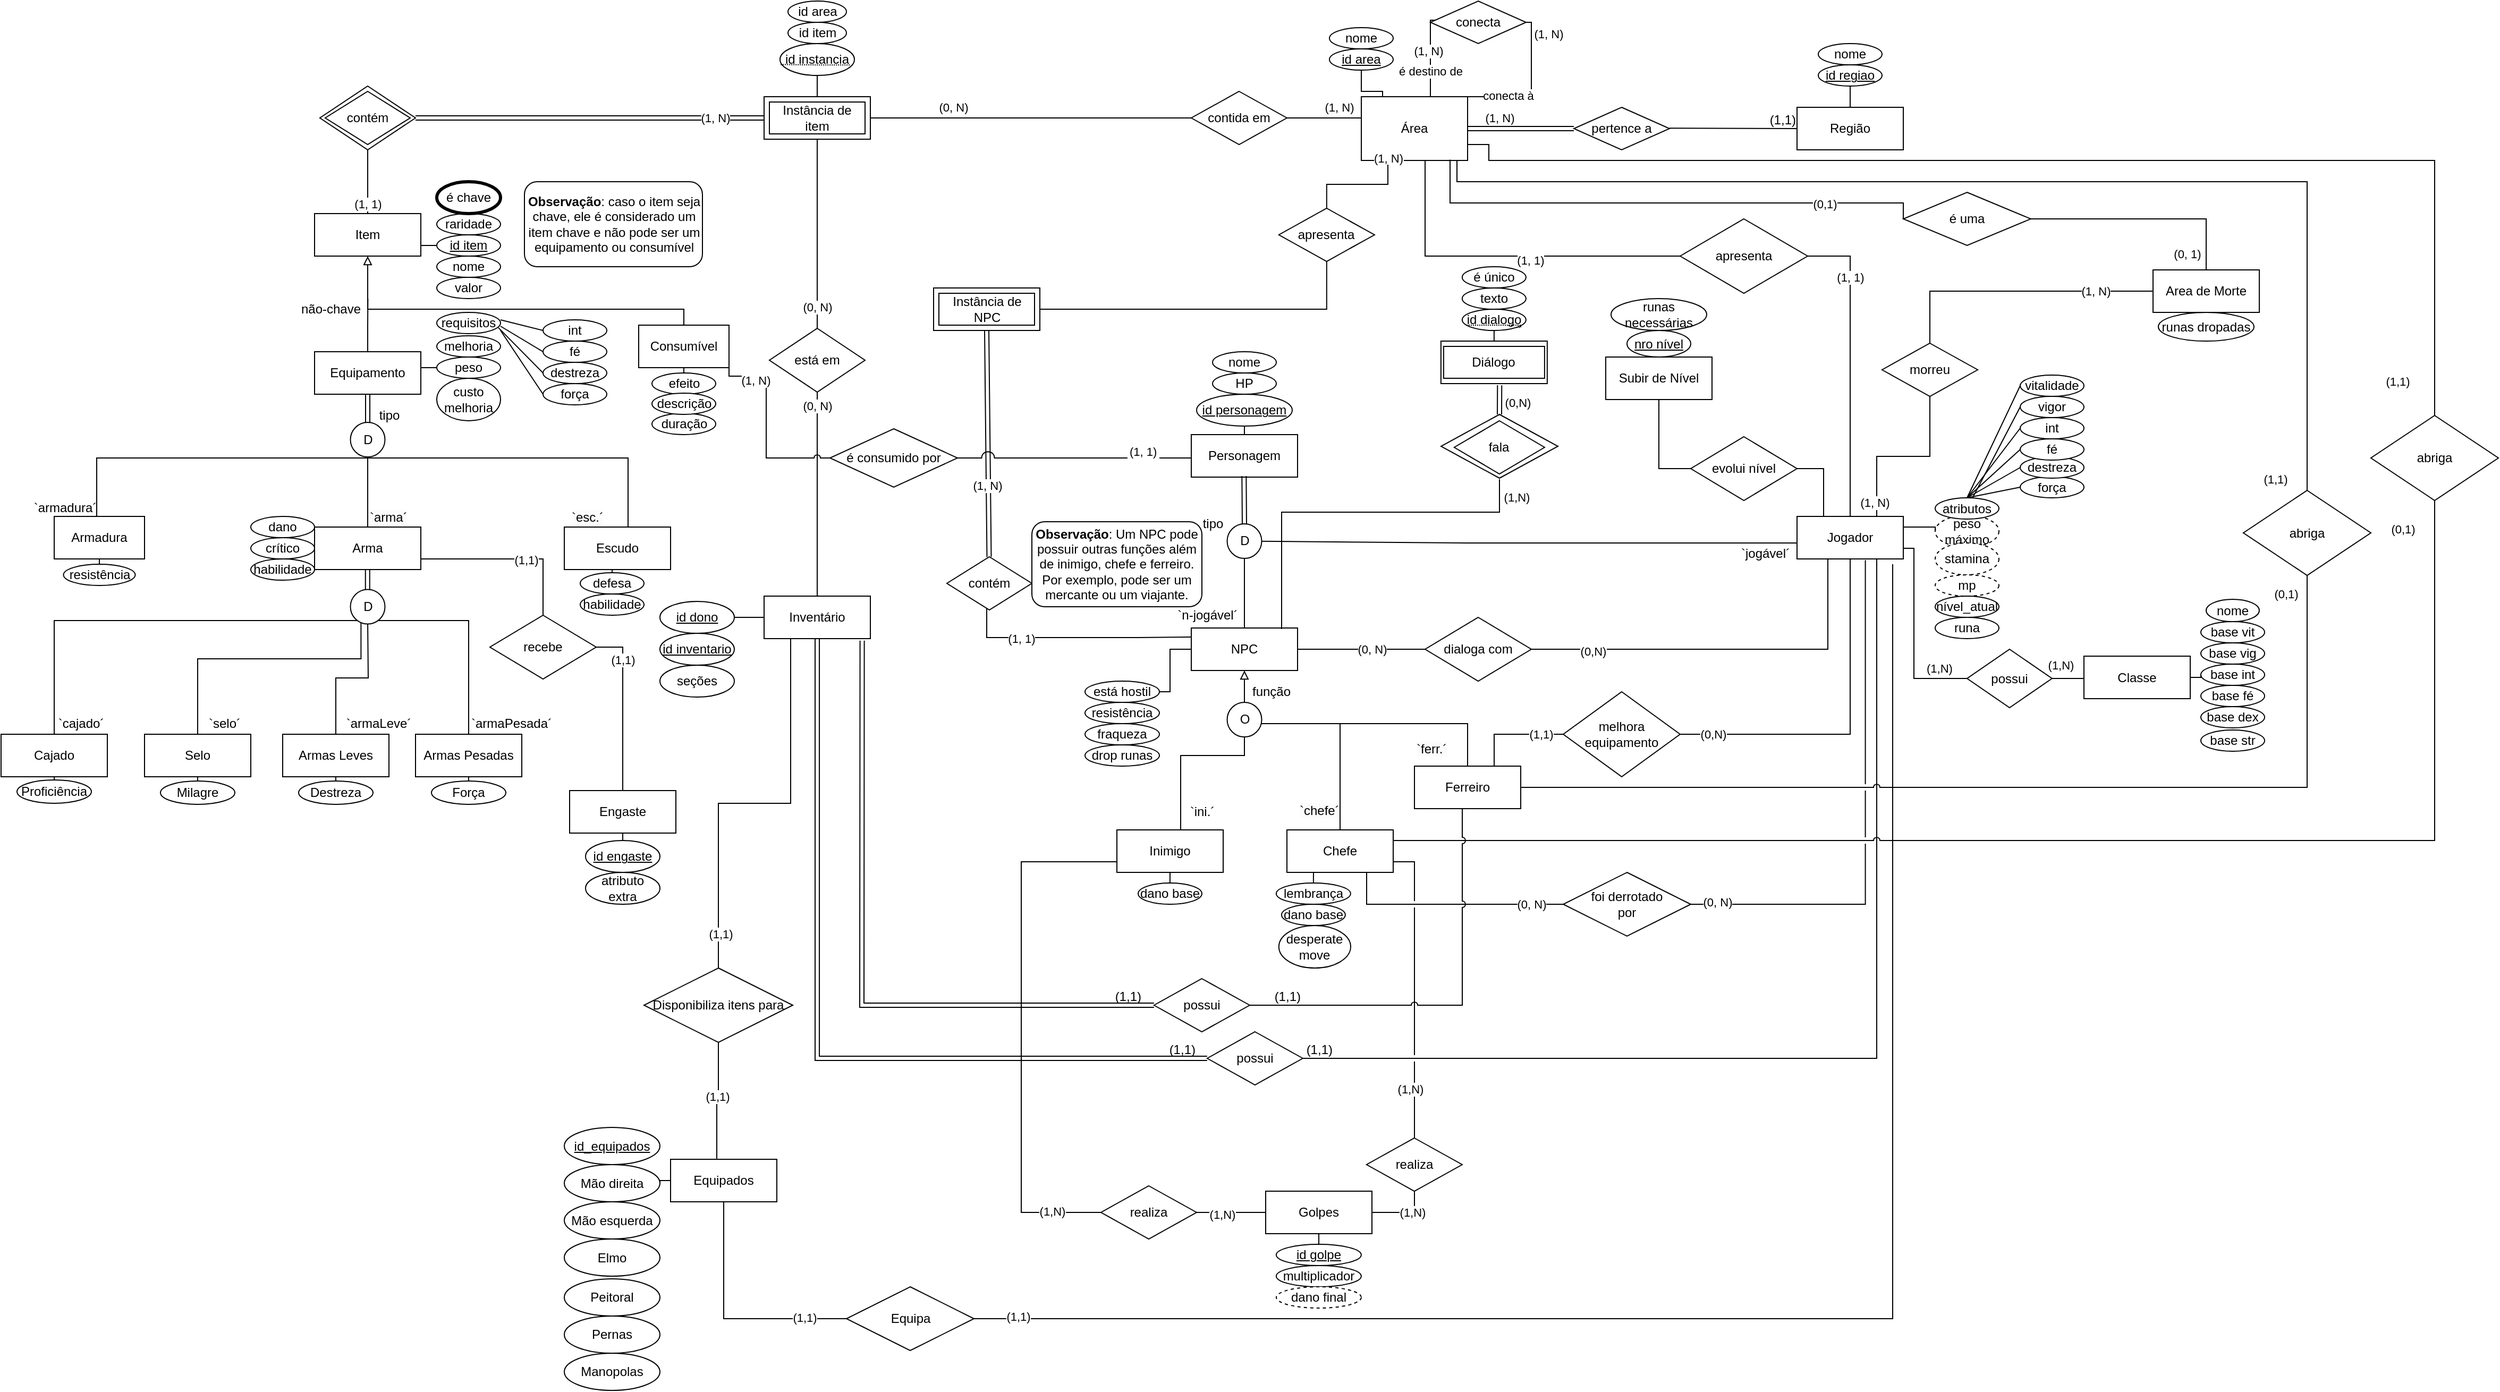 <mxfile version="24.7.7">
  <diagram name="Page-1" id="evIeKzIpnHdOSmaLCxZJ">
    <mxGraphModel grid="1" page="1" gridSize="10" guides="1" tooltips="1" connect="1" arrows="1" fold="1" pageScale="1" pageWidth="850" pageHeight="1100" math="0" shadow="0">
      <root>
        <mxCell id="0" />
        <mxCell id="1" parent="0" />
        <mxCell id="YJQkNYTqir3nvvKBpQSP-1" style="edgeStyle=orthogonalEdgeStyle;rounded=0;orthogonalLoop=1;jettySize=auto;html=1;exitX=0.5;exitY=0;exitDx=0;exitDy=0;entryX=0.5;entryY=1;entryDx=0;entryDy=0;endArrow=none;endFill=0;" edge="1" parent="1" source="YJQkNYTqir3nvvKBpQSP-4" target="YJQkNYTqir3nvvKBpQSP-74">
          <mxGeometry relative="1" as="geometry" />
        </mxCell>
        <mxCell id="YJQkNYTqir3nvvKBpQSP-2" style="edgeStyle=orthogonalEdgeStyle;rounded=0;orthogonalLoop=1;jettySize=auto;html=1;endArrow=none;endFill=0;" edge="1" parent="1" source="YJQkNYTqir3nvvKBpQSP-107">
          <mxGeometry relative="1" as="geometry">
            <mxPoint x="2128" y="2430" as="targetPoint" />
          </mxGeometry>
        </mxCell>
        <mxCell id="YJQkNYTqir3nvvKBpQSP-3" value="(0, N)" style="edgeLabel;html=1;align=center;verticalAlign=middle;resizable=0;points=[];" connectable="0" vertex="1" parent="YJQkNYTqir3nvvKBpQSP-2">
          <mxGeometry x="0.744" y="-3" relative="1" as="geometry">
            <mxPoint x="3" y="-155" as="offset" />
          </mxGeometry>
        </mxCell>
        <mxCell id="YJQkNYTqir3nvvKBpQSP-4" value="Instância de item" style="shape=ext;margin=3;double=1;whiteSpace=wrap;html=1;align=center;" vertex="1" parent="1">
          <mxGeometry x="2078" y="1960" width="100" height="40" as="geometry" />
        </mxCell>
        <mxCell id="YJQkNYTqir3nvvKBpQSP-5" style="edgeStyle=orthogonalEdgeStyle;rounded=0;orthogonalLoop=1;jettySize=auto;html=1;exitX=0.75;exitY=1;exitDx=0;exitDy=0;entryX=0;entryY=0.5;entryDx=0;entryDy=0;endArrow=none;endFill=0;" edge="1" parent="1" target="YJQkNYTqir3nvvKBpQSP-49">
          <mxGeometry relative="1" as="geometry">
            <mxPoint x="2720" y="2020" as="sourcePoint" />
            <mxPoint x="2790" y="2190" as="targetPoint" />
            <Array as="points">
              <mxPoint x="2720" y="2000" />
              <mxPoint x="2700" y="2000" />
              <mxPoint x="2700" y="2110" />
            </Array>
          </mxGeometry>
        </mxCell>
        <mxCell id="YJQkNYTqir3nvvKBpQSP-6" style="edgeStyle=orthogonalEdgeStyle;rounded=0;orthogonalLoop=1;jettySize=auto;html=1;entryX=0.5;entryY=0;entryDx=0;entryDy=0;endArrow=none;endFill=0;" edge="1" parent="1" source="YJQkNYTqir3nvvKBpQSP-11" target="YJQkNYTqir3nvvKBpQSP-91">
          <mxGeometry relative="1" as="geometry">
            <Array as="points">
              <mxPoint x="2730" y="2040" />
              <mxPoint x="3530" y="2040" />
            </Array>
            <mxPoint x="2940" y="2020" as="sourcePoint" />
            <mxPoint x="3420.0" y="2357" as="targetPoint" />
          </mxGeometry>
        </mxCell>
        <mxCell id="YJQkNYTqir3nvvKBpQSP-7" value="(1,1)" style="edgeLabel;html=1;align=center;verticalAlign=middle;resizable=0;points=[];" connectable="0" vertex="1" parent="YJQkNYTqir3nvvKBpQSP-6">
          <mxGeometry x="-0.954" relative="1" as="geometry">
            <mxPoint x="764" y="280" as="offset" />
          </mxGeometry>
        </mxCell>
        <mxCell id="YJQkNYTqir3nvvKBpQSP-8" style="edgeStyle=orthogonalEdgeStyle;rounded=0;orthogonalLoop=1;jettySize=auto;html=1;exitX=1;exitY=0.75;exitDx=0;exitDy=0;endArrow=none;endFill=0;entryX=0.5;entryY=0;entryDx=0;entryDy=0;" edge="1" parent="1" source="YJQkNYTqir3nvvKBpQSP-11" target="YJQkNYTqir3nvvKBpQSP-121">
          <mxGeometry relative="1" as="geometry">
            <Array as="points">
              <mxPoint x="2760" y="2005" />
              <mxPoint x="2760" y="2020" />
              <mxPoint x="3650" y="2020" />
            </Array>
          </mxGeometry>
        </mxCell>
        <mxCell id="YJQkNYTqir3nvvKBpQSP-9" style="edgeStyle=orthogonalEdgeStyle;rounded=0;orthogonalLoop=1;jettySize=auto;html=1;exitX=1;exitY=0.25;exitDx=0;exitDy=0;entryX=0.653;entryY=0.004;entryDx=0;entryDy=0;entryPerimeter=0;endArrow=none;endFill=0;" edge="1" parent="1" target="YJQkNYTqir3nvvKBpQSP-11">
          <mxGeometry relative="1" as="geometry">
            <mxPoint x="2639.94" y="1963.84" as="targetPoint" />
            <mxPoint x="2720.94" y="1886.153" as="sourcePoint" />
            <Array as="points">
              <mxPoint x="2721" y="1888" />
              <mxPoint x="2705" y="1888" />
              <mxPoint x="2705" y="1960" />
            </Array>
          </mxGeometry>
        </mxCell>
        <mxCell id="YJQkNYTqir3nvvKBpQSP-10" value="é destino de" style="edgeLabel;html=1;align=center;verticalAlign=middle;resizable=0;points=[];" connectable="0" vertex="1" parent="YJQkNYTqir3nvvKBpQSP-9">
          <mxGeometry x="0.667" y="1" relative="1" as="geometry">
            <mxPoint x="-1" y="-10" as="offset" />
          </mxGeometry>
        </mxCell>
        <mxCell id="YJQkNYTqir3nvvKBpQSP-11" value="Área" style="whiteSpace=wrap;html=1;align=center;" vertex="1" parent="1">
          <mxGeometry x="2640" y="1960" width="100" height="60" as="geometry" />
        </mxCell>
        <mxCell id="YJQkNYTqir3nvvKBpQSP-12" style="edgeStyle=orthogonalEdgeStyle;rounded=0;orthogonalLoop=1;jettySize=auto;html=1;exitX=1;exitY=0.75;exitDx=0;exitDy=0;entryX=0;entryY=0.5;entryDx=0;entryDy=0;endArrow=none;endFill=0;" edge="1" parent="1" source="YJQkNYTqir3nvvKBpQSP-14" target="YJQkNYTqir3nvvKBpQSP-71">
          <mxGeometry relative="1" as="geometry" />
        </mxCell>
        <mxCell id="YJQkNYTqir3nvvKBpQSP-13" style="edgeStyle=orthogonalEdgeStyle;rounded=0;orthogonalLoop=1;jettySize=auto;html=1;endArrow=none;endFill=0;startArrow=block;startFill=0;" edge="1" parent="1" source="YJQkNYTqir3nvvKBpQSP-14">
          <mxGeometry relative="1" as="geometry">
            <mxPoint x="1705" y="2160" as="targetPoint" />
          </mxGeometry>
        </mxCell>
        <mxCell id="YJQkNYTqir3nvvKBpQSP-14" value="Item" style="whiteSpace=wrap;html=1;align=center;" vertex="1" parent="1">
          <mxGeometry x="1655" y="2070" width="100" height="40" as="geometry" />
        </mxCell>
        <mxCell id="YJQkNYTqir3nvvKBpQSP-15" style="edgeStyle=orthogonalEdgeStyle;rounded=0;orthogonalLoop=1;jettySize=auto;html=1;exitX=0.5;exitY=0;exitDx=0;exitDy=0;entryX=0.5;entryY=1;entryDx=0;entryDy=0;endArrow=none;endFill=0;" edge="1" parent="1" source="YJQkNYTqir3nvvKBpQSP-16" target="YJQkNYTqir3nvvKBpQSP-41">
          <mxGeometry relative="1" as="geometry" />
        </mxCell>
        <mxCell id="YJQkNYTqir3nvvKBpQSP-16" value="Região" style="whiteSpace=wrap;html=1;align=center;" vertex="1" parent="1">
          <mxGeometry x="3050" y="1970" width="100" height="40" as="geometry" />
        </mxCell>
        <mxCell id="YJQkNYTqir3nvvKBpQSP-17" value="Personagem" style="whiteSpace=wrap;html=1;align=center;" vertex="1" parent="1">
          <mxGeometry x="2480" y="2278" width="100" height="40" as="geometry" />
        </mxCell>
        <mxCell id="YJQkNYTqir3nvvKBpQSP-18" value="" style="endArrow=none;html=1;rounded=0;entryX=0;entryY=0.5;entryDx=0;entryDy=0;" edge="1" parent="1" target="YJQkNYTqir3nvvKBpQSP-16">
          <mxGeometry relative="1" as="geometry">
            <mxPoint x="2930" y="1989.66" as="sourcePoint" />
            <mxPoint x="3030" y="1990" as="targetPoint" />
          </mxGeometry>
        </mxCell>
        <mxCell id="YJQkNYTqir3nvvKBpQSP-19" style="edgeStyle=orthogonalEdgeStyle;rounded=0;orthogonalLoop=1;jettySize=auto;html=1;entryX=0.5;entryY=0;entryDx=0;entryDy=0;endArrow=none;endFill=0;" edge="1" parent="1">
          <mxGeometry relative="1" as="geometry">
            <mxPoint x="1705" y="2010" as="sourcePoint" />
            <mxPoint x="1705" y="2070" as="targetPoint" />
          </mxGeometry>
        </mxCell>
        <mxCell id="YJQkNYTqir3nvvKBpQSP-20" value="(1, 1)" style="edgeLabel;html=1;align=center;verticalAlign=middle;resizable=0;points=[];" connectable="0" vertex="1" parent="YJQkNYTqir3nvvKBpQSP-19">
          <mxGeometry x="0.644" relative="1" as="geometry">
            <mxPoint y="1" as="offset" />
          </mxGeometry>
        </mxCell>
        <mxCell id="YJQkNYTqir3nvvKBpQSP-21" value="contém" style="shape=rhombus;perimeter=rhombusPerimeter;whiteSpace=wrap;html=1;align=center;" vertex="1" parent="1">
          <mxGeometry x="1660" y="1950" width="90" height="60" as="geometry" />
        </mxCell>
        <mxCell id="YJQkNYTqir3nvvKBpQSP-22" style="edgeStyle=orthogonalEdgeStyle;rounded=0;orthogonalLoop=1;jettySize=auto;html=1;entryX=1;entryY=0.5;entryDx=0;entryDy=0;endArrow=none;endFill=0;" edge="1" parent="1" source="YJQkNYTqir3nvvKBpQSP-24" target="YJQkNYTqir3nvvKBpQSP-4">
          <mxGeometry relative="1" as="geometry" />
        </mxCell>
        <mxCell id="YJQkNYTqir3nvvKBpQSP-23" value="(0, N)" style="edgeLabel;html=1;align=center;verticalAlign=middle;resizable=0;points=[];" connectable="0" vertex="1" parent="YJQkNYTqir3nvvKBpQSP-22">
          <mxGeometry x="0.496" y="1" relative="1" as="geometry">
            <mxPoint x="2" y="-11" as="offset" />
          </mxGeometry>
        </mxCell>
        <mxCell id="YJQkNYTqir3nvvKBpQSP-24" value="contida em" style="shape=rhombus;perimeter=rhombusPerimeter;whiteSpace=wrap;html=1;align=center;" vertex="1" parent="1">
          <mxGeometry x="2480" y="1955" width="90" height="50" as="geometry" />
        </mxCell>
        <mxCell id="YJQkNYTqir3nvvKBpQSP-25" value="pertence a" style="shape=rhombus;perimeter=rhombusPerimeter;whiteSpace=wrap;html=1;align=center;" vertex="1" parent="1">
          <mxGeometry x="2840" y="1970" width="90" height="40" as="geometry" />
        </mxCell>
        <mxCell id="YJQkNYTqir3nvvKBpQSP-26" value="" style="shape=link;html=1;rounded=0;entryX=1;entryY=0.5;entryDx=0;entryDy=0;exitX=0;exitY=0.5;exitDx=0;exitDy=0;" edge="1" parent="1" source="YJQkNYTqir3nvvKBpQSP-25" target="YJQkNYTqir3nvvKBpQSP-11">
          <mxGeometry relative="1" as="geometry">
            <mxPoint x="2770" y="2010" as="sourcePoint" />
            <mxPoint x="2930" y="2010" as="targetPoint" />
          </mxGeometry>
        </mxCell>
        <mxCell id="YJQkNYTqir3nvvKBpQSP-27" value="(1, N)" style="edgeLabel;html=1;align=center;verticalAlign=middle;resizable=0;points=[];" connectable="0" vertex="1" parent="YJQkNYTqir3nvvKBpQSP-26">
          <mxGeometry x="-0.395" y="1" relative="1" as="geometry">
            <mxPoint x="-40" y="-11" as="offset" />
          </mxGeometry>
        </mxCell>
        <mxCell id="YJQkNYTqir3nvvKBpQSP-28" value="(1,1)" style="resizable=0;html=1;whiteSpace=wrap;align=right;verticalAlign=bottom;" connectable="0" vertex="1" parent="1">
          <mxGeometry x="3050" y="1990" as="geometry" />
        </mxCell>
        <mxCell id="YJQkNYTqir3nvvKBpQSP-29" value="" style="endArrow=none;html=1;rounded=0;exitX=1;exitY=0.5;exitDx=0;exitDy=0;" edge="1" parent="1" source="YJQkNYTqir3nvvKBpQSP-24">
          <mxGeometry relative="1" as="geometry">
            <mxPoint x="2600" y="1980" as="sourcePoint" />
            <mxPoint x="2640" y="1980" as="targetPoint" />
          </mxGeometry>
        </mxCell>
        <mxCell id="YJQkNYTqir3nvvKBpQSP-30" value="(1, N)" style="edgeLabel;html=1;align=center;verticalAlign=middle;resizable=0;points=[];" connectable="0" vertex="1" parent="YJQkNYTqir3nvvKBpQSP-29">
          <mxGeometry x="0.391" y="-1" relative="1" as="geometry">
            <mxPoint y="-11" as="offset" />
          </mxGeometry>
        </mxCell>
        <mxCell id="YJQkNYTqir3nvvKBpQSP-31" style="edgeStyle=orthogonalEdgeStyle;rounded=0;orthogonalLoop=1;jettySize=auto;html=1;endArrow=none;endFill=0;exitX=0.5;exitY=1;exitDx=0;exitDy=0;" edge="1" parent="1" source="YJQkNYTqir3nvvKBpQSP-32" target="YJQkNYTqir3nvvKBpQSP-11">
          <mxGeometry relative="1" as="geometry">
            <mxPoint x="2690" y="1940" as="sourcePoint" />
            <Array as="points">
              <mxPoint x="2640" y="1955" />
              <mxPoint x="2660" y="1955" />
            </Array>
          </mxGeometry>
        </mxCell>
        <mxCell id="YJQkNYTqir3nvvKBpQSP-32" value="&lt;u&gt;id area&lt;/u&gt;" style="ellipse;whiteSpace=wrap;html=1;align=center;" vertex="1" parent="1">
          <mxGeometry x="2610" y="1915" width="60" height="20" as="geometry" />
        </mxCell>
        <mxCell id="YJQkNYTqir3nvvKBpQSP-33" style="edgeStyle=orthogonalEdgeStyle;rounded=0;orthogonalLoop=1;jettySize=auto;html=1;exitX=0.5;exitY=1;exitDx=0;exitDy=0;entryX=0.5;entryY=0;entryDx=0;entryDy=0;endArrow=none;endFill=0;startArrow=none;startFill=0;" edge="1" parent="1" source="YJQkNYTqir3nvvKBpQSP-209" target="YJQkNYTqir3nvvKBpQSP-59">
          <mxGeometry relative="1" as="geometry">
            <Array as="points">
              <mxPoint x="2530" y="2580" />
              <mxPoint x="2470" y="2580" />
              <mxPoint x="2470" y="2650" />
            </Array>
          </mxGeometry>
        </mxCell>
        <mxCell id="YJQkNYTqir3nvvKBpQSP-34" style="edgeStyle=orthogonalEdgeStyle;rounded=0;orthogonalLoop=1;jettySize=auto;html=1;exitX=0;exitY=0.5;exitDx=0;exitDy=0;entryX=1;entryY=0.5;entryDx=0;entryDy=0;endArrow=none;endFill=0;" edge="1" parent="1" source="YJQkNYTqir3nvvKBpQSP-38" target="YJQkNYTqir3nvvKBpQSP-100">
          <mxGeometry relative="1" as="geometry" />
        </mxCell>
        <mxCell id="YJQkNYTqir3nvvKBpQSP-35" style="edgeStyle=orthogonalEdgeStyle;rounded=0;orthogonalLoop=1;jettySize=auto;html=1;endArrow=none;endFill=0;entryX=0;entryY=0.5;entryDx=0;entryDy=0;" edge="1" parent="1" source="YJQkNYTqir3nvvKBpQSP-38" target="YJQkNYTqir3nvvKBpQSP-123">
          <mxGeometry relative="1" as="geometry">
            <mxPoint x="2650" y="2480" as="targetPoint" />
          </mxGeometry>
        </mxCell>
        <mxCell id="YJQkNYTqir3nvvKBpQSP-36" value="&lt;span style=&quot;color: rgba(0, 0, 0, 0); font-family: monospace; font-size: 0px; text-align: start; background-color: rgb(251, 251, 251);&quot;&gt;%3CmxGraphModel%3E%3Croot%3E%3CmxCell%20id%3D%220%22%2F%3E%3CmxCell%20id%3D%221%22%20parent%3D%220%22%2F%3E%3CmxCell%20id%3D%222%22%20value%3D%22(1%2C1)%22%20style%3D%22edgeLabel%3Bhtml%3D1%3Balign%3Dcenter%3BverticalAlign%3Dmiddle%3Bresizable%3D0%3Bpoints%3D%5B%5D%3B%22%20vertex%3D%221%22%20connectable%3D%220%22%20parent%3D%221%22%3E%3CmxGeometry%20x%3D%22449.857%22%20y%3D%22760%22%20as%3D%22geometry%22%2F%3E%3C%2FmxCell%3E%3C%2Froot%3E%3C%2FmxGraphModel%3E&lt;/span&gt;" style="edgeLabel;html=1;align=center;verticalAlign=middle;resizable=0;points=[];" connectable="0" vertex="1" parent="YJQkNYTqir3nvvKBpQSP-35">
          <mxGeometry x="-0.038" y="1" relative="1" as="geometry">
            <mxPoint as="offset" />
          </mxGeometry>
        </mxCell>
        <mxCell id="YJQkNYTqir3nvvKBpQSP-37" value="(0, N)" style="edgeLabel;html=1;align=center;verticalAlign=middle;resizable=0;points=[];" connectable="0" vertex="1" parent="YJQkNYTqir3nvvKBpQSP-35">
          <mxGeometry x="0.084" relative="1" as="geometry">
            <mxPoint x="5" as="offset" />
          </mxGeometry>
        </mxCell>
        <mxCell id="YJQkNYTqir3nvvKBpQSP-38" value="NPC" style="whiteSpace=wrap;html=1;align=center;" vertex="1" parent="1">
          <mxGeometry x="2480" y="2460" width="100" height="40" as="geometry" />
        </mxCell>
        <mxCell id="YJQkNYTqir3nvvKBpQSP-39" value="nome" style="ellipse;whiteSpace=wrap;html=1;align=center;" vertex="1" parent="1">
          <mxGeometry x="3070" y="1910" width="60" height="20" as="geometry" />
        </mxCell>
        <mxCell id="YJQkNYTqir3nvvKBpQSP-40" value="nome" style="ellipse;whiteSpace=wrap;html=1;align=center;" vertex="1" parent="1">
          <mxGeometry x="2610" y="1895" width="60" height="20" as="geometry" />
        </mxCell>
        <mxCell id="YJQkNYTqir3nvvKBpQSP-41" value="&lt;u&gt;id regiao&lt;/u&gt;" style="ellipse;whiteSpace=wrap;html=1;align=center;" vertex="1" parent="1">
          <mxGeometry x="3070" y="1930" width="60" height="20" as="geometry" />
        </mxCell>
        <mxCell id="YJQkNYTqir3nvvKBpQSP-42" value="" style="shape=link;html=1;rounded=0;entryX=0;entryY=0.5;entryDx=0;entryDy=0;exitX=1;exitY=0.5;exitDx=0;exitDy=0;" edge="1" parent="1" source="YJQkNYTqir3nvvKBpQSP-21" target="YJQkNYTqir3nvvKBpQSP-4">
          <mxGeometry relative="1" as="geometry">
            <mxPoint x="2555" y="2040" as="sourcePoint" />
            <mxPoint x="1858" y="1980" as="targetPoint" />
          </mxGeometry>
        </mxCell>
        <mxCell id="YJQkNYTqir3nvvKBpQSP-43" value="(1, N)" style="edgeLabel;html=1;align=center;verticalAlign=middle;resizable=0;points=[];" connectable="0" vertex="1" parent="YJQkNYTqir3nvvKBpQSP-42">
          <mxGeometry x="0.719" relative="1" as="geometry">
            <mxPoint as="offset" />
          </mxGeometry>
        </mxCell>
        <mxCell id="YJQkNYTqir3nvvKBpQSP-44" value="&lt;br&gt;&lt;span style=&quot;color: rgb(0, 0, 0); font-family: Helvetica; font-size: 11px; font-style: normal; font-variant-ligatures: normal; font-variant-caps: normal; font-weight: 400; letter-spacing: normal; orphans: 2; text-align: center; text-indent: 0px; text-transform: none; widows: 2; word-spacing: 0px; -webkit-text-stroke-width: 0px; white-space: nowrap; background-color: rgb(255, 255, 255); text-decoration-thickness: initial; text-decoration-style: initial; text-decoration-color: initial; display: inline !important; float: none;&quot;&gt;(0, N)&lt;/span&gt;&lt;div&gt;&lt;br/&gt;&lt;/div&gt;" style="edgeStyle=orthogonalEdgeStyle;rounded=0;orthogonalLoop=1;jettySize=auto;html=1;exitX=0.5;exitY=1;exitDx=0;exitDy=0;endArrow=none;endFill=0;entryX=1;entryY=0.5;entryDx=0;entryDy=0;" edge="1" parent="1" source="YJQkNYTqir3nvvKBpQSP-46">
          <mxGeometry x="0.826" relative="1" as="geometry">
            <mxPoint x="2557.35" y="2118" as="sourcePoint" />
            <mxPoint x="2287.44" y="2163" as="targetPoint" />
            <Array as="points">
              <mxPoint x="2607" y="2160" />
              <mxPoint x="2287" y="2160" />
            </Array>
            <mxPoint as="offset" />
          </mxGeometry>
        </mxCell>
        <mxCell id="YJQkNYTqir3nvvKBpQSP-45" style="edgeStyle=orthogonalEdgeStyle;rounded=0;orthogonalLoop=1;jettySize=auto;html=1;entryX=0.25;entryY=1;entryDx=0;entryDy=0;endArrow=none;endFill=0;" edge="1" parent="1" source="YJQkNYTqir3nvvKBpQSP-46" target="YJQkNYTqir3nvvKBpQSP-11">
          <mxGeometry relative="1" as="geometry" />
        </mxCell>
        <mxCell id="YJQkNYTqir3nvvKBpQSP-46" value="apresenta" style="shape=rhombus;perimeter=rhombusPerimeter;whiteSpace=wrap;html=1;align=center;" vertex="1" parent="1">
          <mxGeometry x="2562.41" y="2065" width="90" height="50" as="geometry" />
        </mxCell>
        <mxCell id="YJQkNYTqir3nvvKBpQSP-47" style="edgeStyle=orthogonalEdgeStyle;rounded=0;orthogonalLoop=1;jettySize=auto;html=1;endArrow=none;endFill=0;" edge="1" parent="1" source="YJQkNYTqir3nvvKBpQSP-49" target="YJQkNYTqir3nvvKBpQSP-56">
          <mxGeometry relative="1" as="geometry">
            <Array as="points">
              <mxPoint x="3100" y="2110" />
            </Array>
          </mxGeometry>
        </mxCell>
        <mxCell id="YJQkNYTqir3nvvKBpQSP-48" value="(1, 1)" style="edgeLabel;html=1;align=center;verticalAlign=middle;resizable=0;points=[];" connectable="0" vertex="1" parent="YJQkNYTqir3nvvKBpQSP-47">
          <mxGeometry x="-0.529" y="1" relative="1" as="geometry">
            <mxPoint x="-1" y="-7" as="offset" />
          </mxGeometry>
        </mxCell>
        <mxCell id="YJQkNYTqir3nvvKBpQSP-49" value="apresenta" style="shape=rhombus;perimeter=rhombusPerimeter;whiteSpace=wrap;html=1;align=center;" vertex="1" parent="1">
          <mxGeometry x="2940" y="2075" width="120" height="70" as="geometry" />
        </mxCell>
        <mxCell id="YJQkNYTqir3nvvKBpQSP-50" style="edgeStyle=orthogonalEdgeStyle;rounded=0;orthogonalLoop=1;jettySize=auto;html=1;endArrow=none;endFill=0;entryX=1;entryY=0.5;entryDx=0;entryDy=0;exitX=0.75;exitY=1;exitDx=0;exitDy=0;" edge="1" parent="1" source="YJQkNYTqir3nvvKBpQSP-56" target="YJQkNYTqir3nvvKBpQSP-112">
          <mxGeometry relative="1" as="geometry">
            <mxPoint x="2584.95" y="2870" as="targetPoint" />
            <Array as="points">
              <mxPoint x="3125" y="2865" />
            </Array>
            <mxPoint x="2800.01" y="2435" as="sourcePoint" />
          </mxGeometry>
        </mxCell>
        <mxCell id="YJQkNYTqir3nvvKBpQSP-51" style="edgeStyle=orthogonalEdgeStyle;rounded=0;orthogonalLoop=1;jettySize=auto;html=1;exitX=0.5;exitY=1;exitDx=0;exitDy=0;entryX=0.75;entryY=0;entryDx=0;entryDy=0;endArrow=none;endFill=0;" edge="1" parent="1" source="YJQkNYTqir3nvvKBpQSP-175" target="YJQkNYTqir3nvvKBpQSP-70">
          <mxGeometry relative="1" as="geometry">
            <Array as="points">
              <mxPoint x="2885" y="2560" />
              <mxPoint x="2765" y="2560" />
            </Array>
          </mxGeometry>
        </mxCell>
        <mxCell id="YJQkNYTqir3nvvKBpQSP-52" value="(1,1)" style="edgeLabel;html=1;align=center;verticalAlign=middle;resizable=0;points=[];" connectable="0" vertex="1" parent="YJQkNYTqir3nvvKBpQSP-51">
          <mxGeometry x="0.22" y="-3" relative="1" as="geometry">
            <mxPoint y="3" as="offset" />
          </mxGeometry>
        </mxCell>
        <mxCell id="YJQkNYTqir3nvvKBpQSP-53" style="edgeStyle=orthogonalEdgeStyle;rounded=0;orthogonalLoop=1;jettySize=auto;html=1;exitX=0.25;exitY=0;exitDx=0;exitDy=0;entryX=1;entryY=0.5;entryDx=0;entryDy=0;endArrow=none;endFill=0;" edge="1" parent="1" source="YJQkNYTqir3nvvKBpQSP-56" target="YJQkNYTqir3nvvKBpQSP-190">
          <mxGeometry relative="1" as="geometry" />
        </mxCell>
        <mxCell id="YJQkNYTqir3nvvKBpQSP-54" style="edgeStyle=orthogonalEdgeStyle;rounded=0;orthogonalLoop=1;jettySize=auto;html=1;exitX=1;exitY=0.25;exitDx=0;exitDy=0;entryX=0;entryY=0.5;entryDx=0;entryDy=0;endArrow=none;endFill=0;" edge="1" parent="1" source="YJQkNYTqir3nvvKBpQSP-56" target="YJQkNYTqir3nvvKBpQSP-102">
          <mxGeometry relative="1" as="geometry" />
        </mxCell>
        <mxCell id="YJQkNYTqir3nvvKBpQSP-55" style="edgeStyle=orthogonalEdgeStyle;rounded=0;orthogonalLoop=1;jettySize=auto;html=1;exitX=1;exitY=0.75;exitDx=0;exitDy=0;entryX=0;entryY=0.5;entryDx=0;entryDy=0;endArrow=none;endFill=0;" edge="1" parent="1" source="YJQkNYTqir3nvvKBpQSP-56" target="YJQkNYTqir3nvvKBpQSP-282">
          <mxGeometry relative="1" as="geometry">
            <Array as="points">
              <mxPoint x="3160" y="2385" />
              <mxPoint x="3160" y="2507" />
            </Array>
          </mxGeometry>
        </mxCell>
        <mxCell id="YJQkNYTqir3nvvKBpQSP-56" value="Jogador" style="whiteSpace=wrap;html=1;align=center;" vertex="1" parent="1">
          <mxGeometry x="3050" y="2355" width="100" height="40" as="geometry" />
        </mxCell>
        <mxCell id="YJQkNYTqir3nvvKBpQSP-57" style="edgeStyle=orthogonalEdgeStyle;rounded=0;orthogonalLoop=1;jettySize=auto;html=1;exitX=0;exitY=0.75;exitDx=0;exitDy=0;jumpStyle=arc;endArrow=none;endFill=0;entryX=0;entryY=0.5;entryDx=0;entryDy=0;" edge="1" parent="1" source="YJQkNYTqir3nvvKBpQSP-59" target="YJQkNYTqir3nvvKBpQSP-240">
          <mxGeometry relative="1" as="geometry">
            <mxPoint x="2350" y="3011.429" as="targetPoint" />
            <Array as="points">
              <mxPoint x="2320" y="2680" />
              <mxPoint x="2320" y="3010" />
            </Array>
          </mxGeometry>
        </mxCell>
        <mxCell id="YJQkNYTqir3nvvKBpQSP-58" value="(1,N)" style="edgeLabel;html=1;align=center;verticalAlign=middle;resizable=0;points=[];" connectable="0" vertex="1" parent="YJQkNYTqir3nvvKBpQSP-57">
          <mxGeometry x="0.381" y="1" relative="1" as="geometry">
            <mxPoint as="offset" />
          </mxGeometry>
        </mxCell>
        <mxCell id="YJQkNYTqir3nvvKBpQSP-59" value="Inimigo" style="whiteSpace=wrap;html=1;align=center;" vertex="1" parent="1">
          <mxGeometry x="2410" y="2650" width="100" height="40" as="geometry" />
        </mxCell>
        <mxCell id="YJQkNYTqir3nvvKBpQSP-60" style="edgeStyle=orthogonalEdgeStyle;rounded=0;orthogonalLoop=1;jettySize=auto;html=1;exitX=1;exitY=0.25;exitDx=0;exitDy=0;endArrow=none;endFill=0;jumpStyle=arc;" edge="1" parent="1" source="YJQkNYTqir3nvvKBpQSP-66">
          <mxGeometry relative="1" as="geometry">
            <mxPoint x="3480" y="2660" as="targetPoint" />
          </mxGeometry>
        </mxCell>
        <mxCell id="YJQkNYTqir3nvvKBpQSP-61" style="edgeStyle=orthogonalEdgeStyle;rounded=0;orthogonalLoop=1;jettySize=auto;html=1;exitX=0.25;exitY=1;exitDx=0;exitDy=0;endArrow=none;endFill=0;entryX=0.5;entryY=0;entryDx=0;entryDy=0;" edge="1" parent="1" source="YJQkNYTqir3nvvKBpQSP-66" target="YJQkNYTqir3nvvKBpQSP-163">
          <mxGeometry relative="1" as="geometry">
            <mxPoint x="2595.286" y="2700" as="targetPoint" />
          </mxGeometry>
        </mxCell>
        <mxCell id="YJQkNYTqir3nvvKBpQSP-62" style="edgeStyle=orthogonalEdgeStyle;rounded=0;orthogonalLoop=1;jettySize=auto;html=1;exitX=0.75;exitY=1;exitDx=0;exitDy=0;entryX=0;entryY=0.5;entryDx=0;entryDy=0;endArrow=none;endFill=0;" edge="1" parent="1" source="YJQkNYTqir3nvvKBpQSP-66" target="YJQkNYTqir3nvvKBpQSP-184">
          <mxGeometry relative="1" as="geometry" />
        </mxCell>
        <mxCell id="YJQkNYTqir3nvvKBpQSP-63" value="(0, N)" style="edgeLabel;html=1;align=center;verticalAlign=middle;resizable=0;points=[];" connectable="0" vertex="1" parent="YJQkNYTqir3nvvKBpQSP-62">
          <mxGeometry x="-0.378" relative="1" as="geometry">
            <mxPoint x="118" as="offset" />
          </mxGeometry>
        </mxCell>
        <mxCell id="YJQkNYTqir3nvvKBpQSP-64" style="edgeStyle=orthogonalEdgeStyle;rounded=0;orthogonalLoop=1;jettySize=auto;html=1;exitX=1;exitY=0.75;exitDx=0;exitDy=0;entryX=1;entryY=0.5;entryDx=0;entryDy=0;jumpStyle=gap;endArrow=none;endFill=0;" edge="1" parent="1" source="YJQkNYTqir3nvvKBpQSP-66" target="YJQkNYTqir3nvvKBpQSP-240">
          <mxGeometry relative="1" as="geometry" />
        </mxCell>
        <mxCell id="YJQkNYTqir3nvvKBpQSP-65" value="(1,N)" style="edgeLabel;html=1;align=center;verticalAlign=middle;resizable=0;points=[];" connectable="0" vertex="1" parent="YJQkNYTqir3nvvKBpQSP-64">
          <mxGeometry x="0.805" relative="1" as="geometry">
            <mxPoint as="offset" />
          </mxGeometry>
        </mxCell>
        <mxCell id="YJQkNYTqir3nvvKBpQSP-66" value="Chefe" style="whiteSpace=wrap;html=1;align=center;" vertex="1" parent="1">
          <mxGeometry x="2570" y="2650" width="100" height="40" as="geometry" />
        </mxCell>
        <mxCell id="YJQkNYTqir3nvvKBpQSP-67" style="edgeStyle=orthogonalEdgeStyle;rounded=0;orthogonalLoop=1;jettySize=auto;html=1;exitX=1;exitY=0.5;exitDx=0;exitDy=0;endArrow=none;endFill=0;entryX=0.5;entryY=1;entryDx=0;entryDy=0;jumpStyle=arc;" edge="1" parent="1" source="YJQkNYTqir3nvvKBpQSP-70" target="YJQkNYTqir3nvvKBpQSP-91">
          <mxGeometry relative="1" as="geometry">
            <mxPoint x="3020" y="2450" as="targetPoint" />
            <mxPoint x="2790" y="2620" as="sourcePoint" />
            <Array as="points">
              <mxPoint x="3530" y="2610" />
            </Array>
          </mxGeometry>
        </mxCell>
        <mxCell id="YJQkNYTqir3nvvKBpQSP-68" value="(0,1)" style="edgeLabel;html=1;align=center;verticalAlign=middle;resizable=0;points=[];" connectable="0" vertex="1" parent="YJQkNYTqir3nvvKBpQSP-67">
          <mxGeometry x="0.812" y="-1" relative="1" as="geometry">
            <mxPoint x="-21" y="-71" as="offset" />
          </mxGeometry>
        </mxCell>
        <mxCell id="YJQkNYTqir3nvvKBpQSP-69" style="edgeStyle=orthogonalEdgeStyle;rounded=0;orthogonalLoop=1;jettySize=auto;html=1;endArrow=none;endFill=0;entryX=1;entryY=0.5;entryDx=0;entryDy=0;jumpStyle=arc;" edge="1" parent="1" target="YJQkNYTqir3nvvKBpQSP-118">
          <mxGeometry relative="1" as="geometry">
            <mxPoint x="2735" y="2597.49" as="sourcePoint" />
            <mxPoint x="2510" y="2742.49" as="targetPoint" />
            <Array as="points">
              <mxPoint x="2735" y="2815" />
            </Array>
          </mxGeometry>
        </mxCell>
        <mxCell id="YJQkNYTqir3nvvKBpQSP-70" value="Ferreiro" style="whiteSpace=wrap;html=1;align=center;" vertex="1" parent="1">
          <mxGeometry x="2690" y="2590" width="100" height="40" as="geometry" />
        </mxCell>
        <mxCell id="YJQkNYTqir3nvvKBpQSP-71" value="&lt;u&gt;id item&lt;/u&gt;" style="ellipse;whiteSpace=wrap;html=1;align=center;" vertex="1" parent="1">
          <mxGeometry x="1770" y="2090" width="60" height="20" as="geometry" />
        </mxCell>
        <mxCell id="YJQkNYTqir3nvvKBpQSP-72" value="nome" style="ellipse;whiteSpace=wrap;html=1;align=center;" vertex="1" parent="1">
          <mxGeometry x="1770" y="2110" width="60" height="20" as="geometry" />
        </mxCell>
        <mxCell id="YJQkNYTqir3nvvKBpQSP-73" value="valor" style="ellipse;whiteSpace=wrap;html=1;align=center;" vertex="1" parent="1">
          <mxGeometry x="1770" y="2130" width="60" height="20" as="geometry" />
        </mxCell>
        <mxCell id="YJQkNYTqir3nvvKBpQSP-74" value="id instancia" style="ellipse;whiteSpace=wrap;html=1;align=center;" vertex="1" parent="1">
          <mxGeometry x="2093" y="1910" width="70" height="30" as="geometry" />
        </mxCell>
        <mxCell id="YJQkNYTqir3nvvKBpQSP-75" value="id item" style="ellipse;whiteSpace=wrap;html=1;align=center;" vertex="1" parent="1">
          <mxGeometry x="2100.5" y="1890" width="55" height="20" as="geometry" />
        </mxCell>
        <mxCell id="YJQkNYTqir3nvvKBpQSP-76" style="edgeStyle=orthogonalEdgeStyle;rounded=0;orthogonalLoop=1;jettySize=auto;html=1;endArrow=none;endFill=0;dashed=1;dashPattern=1 1;exitX=0.937;exitY=0.671;exitDx=0;exitDy=0;exitPerimeter=0;" edge="1" parent="1" source="YJQkNYTqir3nvvKBpQSP-74">
          <mxGeometry relative="1" as="geometry">
            <mxPoint x="2153" y="1929.71" as="sourcePoint" />
            <mxPoint x="2093" y="1929.71" as="targetPoint" />
            <Array as="points">
              <mxPoint x="2128" y="1930" />
            </Array>
          </mxGeometry>
        </mxCell>
        <mxCell id="YJQkNYTqir3nvvKBpQSP-77" value="id area" style="ellipse;whiteSpace=wrap;html=1;align=center;" vertex="1" parent="1">
          <mxGeometry x="2100.5" y="1870" width="55" height="20" as="geometry" />
        </mxCell>
        <mxCell id="YJQkNYTqir3nvvKBpQSP-78" value="" style="endArrow=none;html=1;rounded=0;entryX=0.5;entryY=0;entryDx=0;entryDy=0;" edge="1" parent="1" target="YJQkNYTqir3nvvKBpQSP-70">
          <mxGeometry relative="1" as="geometry">
            <mxPoint x="2530" y="2550" as="sourcePoint" />
            <mxPoint x="2860" y="2560" as="targetPoint" />
            <Array as="points">
              <mxPoint x="2740" y="2550" />
              <mxPoint x="2740" y="2580" />
            </Array>
          </mxGeometry>
        </mxCell>
        <mxCell id="YJQkNYTqir3nvvKBpQSP-79" value="Instância de NPC" style="shape=ext;margin=3;double=1;whiteSpace=wrap;html=1;align=center;" vertex="1" parent="1">
          <mxGeometry x="2237.5" y="2140" width="100" height="40" as="geometry" />
        </mxCell>
        <mxCell id="YJQkNYTqir3nvvKBpQSP-80" value="&lt;br style=&quot;forced-color-adjust: none;&quot;&gt;&lt;span style=&quot;forced-color-adjust: none; color: rgb(0, 0, 0); font-family: Helvetica; font-size: 11px; font-style: normal; font-variant-ligatures: normal; font-variant-caps: normal; font-weight: 400; letter-spacing: normal; orphans: 2; text-align: center; text-indent: 0px; text-transform: none; widows: 2; word-spacing: 0px; -webkit-text-stroke-width: 0px; white-space: nowrap; background-color: rgb(255, 255, 255); text-decoration-thickness: initial; text-decoration-style: initial; text-decoration-color: initial; float: none; display: inline !important;&quot;&gt;(1, N)&lt;/span&gt;&lt;div style=&quot;forced-color-adjust: none;&quot;&gt;&lt;br style=&quot;forced-color-adjust: none; color: rgb(0, 0, 0); font-family: Helvetica; font-size: 11px; font-style: normal; font-variant-ligatures: normal; font-variant-caps: normal; font-weight: 400; letter-spacing: normal; orphans: 2; text-align: center; text-indent: 0px; text-transform: none; widows: 2; word-spacing: 0px; -webkit-text-stroke-width: 0px; white-space: nowrap; background-color: rgb(255, 255, 255); text-decoration-thickness: initial; text-decoration-style: initial; text-decoration-color: initial;&quot;&gt;&lt;br&gt;&lt;br&gt;&lt;/div&gt;" style="text;whiteSpace=wrap;html=1;" vertex="1" parent="1">
          <mxGeometry x="2650" y="1990" width="30" height="40" as="geometry" />
        </mxCell>
        <mxCell id="YJQkNYTqir3nvvKBpQSP-81" value="&lt;br&gt;&lt;span style=&quot;color: rgb(0, 0, 0); font-family: Helvetica; font-size: 11px; font-style: normal; font-variant-ligatures: normal; font-variant-caps: normal; font-weight: 400; letter-spacing: normal; orphans: 2; text-align: center; text-indent: 0px; text-transform: none; widows: 2; word-spacing: 0px; -webkit-text-stroke-width: 0px; white-space: nowrap; background-color: rgb(255, 255, 255); text-decoration-thickness: initial; text-decoration-style: initial; text-decoration-color: initial; display: inline !important; float: none;&quot;&gt;(1, 1)&lt;/span&gt;&lt;div&gt;&lt;br/&gt;&lt;/div&gt;" style="edgeStyle=orthogonalEdgeStyle;rounded=0;orthogonalLoop=1;jettySize=auto;html=1;entryX=0;entryY=0.25;entryDx=0;entryDy=0;endArrow=none;endFill=0;exitX=0.5;exitY=1;exitDx=0;exitDy=0;" edge="1" parent="1">
          <mxGeometry x="-0.455" y="-1" relative="1" as="geometry">
            <mxPoint x="2287.5" y="2441.5" as="sourcePoint" />
            <mxPoint x="2480" y="2468.5" as="targetPoint" />
            <Array as="points">
              <mxPoint x="2288" y="2469" />
              <mxPoint x="2430" y="2469" />
            </Array>
            <mxPoint as="offset" />
          </mxGeometry>
        </mxCell>
        <mxCell id="YJQkNYTqir3nvvKBpQSP-82" value="contém" style="shape=rhombus;perimeter=rhombusPerimeter;whiteSpace=wrap;html=1;align=center;" vertex="1" parent="1">
          <mxGeometry x="2250" y="2393" width="80" height="50" as="geometry" />
        </mxCell>
        <mxCell id="YJQkNYTqir3nvvKBpQSP-83" value="" style="shape=link;html=1;rounded=0;entryX=0.5;entryY=1;entryDx=0;entryDy=0;" edge="1" parent="1" source="YJQkNYTqir3nvvKBpQSP-82" target="YJQkNYTqir3nvvKBpQSP-79">
          <mxGeometry relative="1" as="geometry">
            <mxPoint x="2210" y="1990" as="sourcePoint" />
            <mxPoint x="2320" y="1990" as="targetPoint" />
          </mxGeometry>
        </mxCell>
        <mxCell id="YJQkNYTqir3nvvKBpQSP-84" value="(1, N)" style="edgeLabel;html=1;align=center;verticalAlign=middle;resizable=0;points=[];" connectable="0" vertex="1" parent="YJQkNYTqir3nvvKBpQSP-83">
          <mxGeometry x="0.719" relative="1" as="geometry">
            <mxPoint y="116" as="offset" />
          </mxGeometry>
        </mxCell>
        <mxCell id="YJQkNYTqir3nvvKBpQSP-85" value="nome" style="ellipse;whiteSpace=wrap;html=1;align=center;" vertex="1" parent="1">
          <mxGeometry x="2500" y="2200" width="60" height="20" as="geometry" />
        </mxCell>
        <mxCell id="YJQkNYTqir3nvvKBpQSP-86" value="(1, 1)" style="edgeLabel;html=1;align=center;verticalAlign=middle;resizable=0;points=[];" connectable="0" vertex="1" parent="1">
          <mxGeometry x="2669.997" y="2400" as="geometry">
            <mxPoint x="129" y="-286" as="offset" />
          </mxGeometry>
        </mxCell>
        <mxCell id="YJQkNYTqir3nvvKBpQSP-87" value="" style="endArrow=none;html=1;rounded=0;entryX=0.5;entryY=1;entryDx=0;entryDy=0;exitX=0.5;exitY=0;exitDx=0;exitDy=0;" edge="1" parent="1" source="YJQkNYTqir3nvvKBpQSP-17" target="YJQkNYTqir3nvvKBpQSP-85">
          <mxGeometry relative="1" as="geometry">
            <mxPoint x="2930" y="1989.66" as="sourcePoint" />
            <mxPoint x="3050" y="1990" as="targetPoint" />
          </mxGeometry>
        </mxCell>
        <mxCell id="YJQkNYTqir3nvvKBpQSP-88" style="edgeStyle=orthogonalEdgeStyle;rounded=0;orthogonalLoop=1;jettySize=auto;html=1;exitX=0;exitY=0.5;exitDx=0;exitDy=0;endArrow=none;endFill=0;startArrow=none;startFill=0;" edge="1" parent="1">
          <mxGeometry relative="1" as="geometry">
            <mxPoint x="2530" y="2382" as="sourcePoint" />
            <mxPoint x="2530" y="2460" as="targetPoint" />
          </mxGeometry>
        </mxCell>
        <mxCell id="YJQkNYTqir3nvvKBpQSP-89" value="" style="endArrow=none;html=1;rounded=0;endFill=0;" edge="1" parent="1" source="YJQkNYTqir3nvvKBpQSP-319">
          <mxGeometry width="50" height="50" relative="1" as="geometry">
            <mxPoint x="3050" y="2380" as="sourcePoint" />
            <mxPoint x="2530" y="2380" as="targetPoint" />
            <Array as="points" />
          </mxGeometry>
        </mxCell>
        <mxCell id="YJQkNYTqir3nvvKBpQSP-90" style="edgeStyle=orthogonalEdgeStyle;rounded=0;orthogonalLoop=1;jettySize=auto;html=1;exitX=0.5;exitY=1;exitDx=0;exitDy=0;endArrow=none;endFill=0;" edge="1" parent="1" source="YJQkNYTqir3nvvKBpQSP-121">
          <mxGeometry relative="1" as="geometry">
            <mxPoint x="3460" y="2660" as="targetPoint" />
            <Array as="points">
              <mxPoint x="3500" y="2660" />
              <mxPoint x="3470" y="2660" />
            </Array>
          </mxGeometry>
        </mxCell>
        <mxCell id="YJQkNYTqir3nvvKBpQSP-91" value="abriga" style="shape=rhombus;perimeter=rhombusPerimeter;whiteSpace=wrap;html=1;align=center;" vertex="1" parent="1">
          <mxGeometry x="3470" y="2330.5" width="120" height="80" as="geometry" />
        </mxCell>
        <mxCell id="YJQkNYTqir3nvvKBpQSP-92" value="força" style="ellipse;whiteSpace=wrap;html=1;align=center;" vertex="1" parent="1">
          <mxGeometry x="3260" y="2317.5" width="60" height="20" as="geometry" />
        </mxCell>
        <mxCell id="YJQkNYTqir3nvvKBpQSP-93" value="destreza" style="ellipse;whiteSpace=wrap;html=1;align=center;" vertex="1" parent="1">
          <mxGeometry x="3260" y="2299" width="60" height="20" as="geometry" />
        </mxCell>
        <mxCell id="YJQkNYTqir3nvvKBpQSP-94" value="fé" style="ellipse;whiteSpace=wrap;html=1;align=center;" vertex="1" parent="1">
          <mxGeometry x="3260" y="2282" width="60" height="20" as="geometry" />
        </mxCell>
        <mxCell id="YJQkNYTqir3nvvKBpQSP-95" value="int" style="ellipse;whiteSpace=wrap;html=1;align=center;" vertex="1" parent="1">
          <mxGeometry x="3260" y="2262" width="60" height="20" as="geometry" />
        </mxCell>
        <mxCell id="YJQkNYTqir3nvvKBpQSP-96" value="HP" style="ellipse;whiteSpace=wrap;html=1;align=center;" vertex="1" parent="1">
          <mxGeometry x="2500" y="2220" width="60" height="20" as="geometry" />
        </mxCell>
        <mxCell id="YJQkNYTqir3nvvKBpQSP-97" value="resistência" style="ellipse;whiteSpace=wrap;html=1;align=center;" vertex="1" parent="1">
          <mxGeometry x="2380" y="2530" width="70" height="20" as="geometry" />
        </mxCell>
        <mxCell id="YJQkNYTqir3nvvKBpQSP-98" value="fraqueza" style="ellipse;whiteSpace=wrap;html=1;align=center;" vertex="1" parent="1">
          <mxGeometry x="2380" y="2550" width="70" height="20" as="geometry" />
        </mxCell>
        <mxCell id="YJQkNYTqir3nvvKBpQSP-99" value="&lt;u&gt;id personagem&lt;/u&gt;" style="ellipse;whiteSpace=wrap;html=1;align=center;" vertex="1" parent="1">
          <mxGeometry x="2485" y="2240" width="90" height="30" as="geometry" />
        </mxCell>
        <mxCell id="YJQkNYTqir3nvvKBpQSP-100" value="está hostil" style="ellipse;whiteSpace=wrap;html=1;align=center;" vertex="1" parent="1">
          <mxGeometry x="2380" y="2510" width="70" height="20" as="geometry" />
        </mxCell>
        <mxCell id="YJQkNYTqir3nvvKBpQSP-101" style="edgeStyle=orthogonalEdgeStyle;rounded=0;orthogonalLoop=1;jettySize=auto;html=1;exitX=0.5;exitY=1;exitDx=0;exitDy=0;endArrow=none;endFill=0;startArrow=none;startFill=0;entryX=0.5;entryY=0;entryDx=0;entryDy=0;" edge="1" parent="1" target="YJQkNYTqir3nvvKBpQSP-66">
          <mxGeometry relative="1" as="geometry">
            <mxPoint x="2530" y="2570" as="sourcePoint" />
            <mxPoint x="2610" y="2710" as="targetPoint" />
            <Array as="points">
              <mxPoint x="2530" y="2550" />
              <mxPoint x="2620" y="2550" />
            </Array>
          </mxGeometry>
        </mxCell>
        <mxCell id="YJQkNYTqir3nvvKBpQSP-102" value="peso máximo" style="ellipse;whiteSpace=wrap;html=1;align=center;dashed=1;" vertex="1" parent="1">
          <mxGeometry x="3180" y="2354" width="60" height="30" as="geometry" />
        </mxCell>
        <mxCell id="YJQkNYTqir3nvvKBpQSP-103" value="stamina" style="ellipse;whiteSpace=wrap;html=1;align=center;dashed=1;" vertex="1" parent="1">
          <mxGeometry x="3180" y="2380" width="60" height="30" as="geometry" />
        </mxCell>
        <mxCell id="YJQkNYTqir3nvvKBpQSP-104" value="vigor" style="ellipse;whiteSpace=wrap;html=1;align=center;" vertex="1" parent="1">
          <mxGeometry x="3260" y="2242" width="60" height="20" as="geometry" />
        </mxCell>
        <mxCell id="YJQkNYTqir3nvvKBpQSP-105" value="vitalidade" style="ellipse;whiteSpace=wrap;html=1;align=center;" vertex="1" parent="1">
          <mxGeometry x="3260" y="2222" width="60" height="20" as="geometry" />
        </mxCell>
        <mxCell id="YJQkNYTqir3nvvKBpQSP-106" value="" style="edgeStyle=orthogonalEdgeStyle;rounded=0;orthogonalLoop=1;jettySize=auto;html=1;endArrow=none;endFill=0;" edge="1" parent="1" source="YJQkNYTqir3nvvKBpQSP-4" target="YJQkNYTqir3nvvKBpQSP-107">
          <mxGeometry relative="1" as="geometry">
            <mxPoint x="2128" y="2330" as="targetPoint" />
            <mxPoint x="2128" y="2000" as="sourcePoint" />
          </mxGeometry>
        </mxCell>
        <mxCell id="YJQkNYTqir3nvvKBpQSP-107" value="está em" style="shape=rhombus;perimeter=rhombusPerimeter;whiteSpace=wrap;html=1;align=center;" vertex="1" parent="1">
          <mxGeometry x="2083" y="2178" width="90" height="60" as="geometry" />
        </mxCell>
        <mxCell id="YJQkNYTqir3nvvKBpQSP-108" style="edgeStyle=orthogonalEdgeStyle;rounded=0;orthogonalLoop=1;jettySize=auto;html=1;exitX=0;exitY=0.5;exitDx=0;exitDy=0;entryX=1;entryY=0.5;entryDx=0;entryDy=0;endArrow=none;endFill=0;" edge="1" parent="1" source="YJQkNYTqir3nvvKBpQSP-111" target="YJQkNYTqir3nvvKBpQSP-131">
          <mxGeometry relative="1" as="geometry" />
        </mxCell>
        <mxCell id="YJQkNYTqir3nvvKBpQSP-109" style="edgeStyle=orthogonalEdgeStyle;rounded=0;orthogonalLoop=1;jettySize=auto;html=1;exitX=0.25;exitY=1;exitDx=0;exitDy=0;entryX=0.5;entryY=0;entryDx=0;entryDy=0;endArrow=none;endFill=0;" edge="1" parent="1" source="YJQkNYTqir3nvvKBpQSP-111" target="YJQkNYTqir3nvvKBpQSP-298">
          <mxGeometry relative="1" as="geometry" />
        </mxCell>
        <mxCell id="YJQkNYTqir3nvvKBpQSP-110" value="(1,1)" style="edgeLabel;html=1;align=center;verticalAlign=middle;resizable=0;points=[];fontFamily=Helvetica;fontSize=11;fontColor=default;labelBackgroundColor=default;" connectable="0" vertex="1" parent="YJQkNYTqir3nvvKBpQSP-109">
          <mxGeometry x="0.828" y="2" relative="1" as="geometry">
            <mxPoint as="offset" />
          </mxGeometry>
        </mxCell>
        <mxCell id="YJQkNYTqir3nvvKBpQSP-111" value="Inventário" style="whiteSpace=wrap;html=1;align=center;" vertex="1" parent="1">
          <mxGeometry x="2078" y="2430" width="100" height="40" as="geometry" />
        </mxCell>
        <mxCell id="YJQkNYTqir3nvvKBpQSP-112" value="possui" style="shape=rhombus;perimeter=rhombusPerimeter;whiteSpace=wrap;html=1;align=center;" vertex="1" parent="1">
          <mxGeometry x="2494.94" y="2840" width="90" height="50" as="geometry" />
        </mxCell>
        <mxCell id="YJQkNYTqir3nvvKBpQSP-113" value="" style="shape=link;html=1;rounded=0;exitX=0.5;exitY=1;exitDx=0;exitDy=0;" edge="1" parent="1" source="YJQkNYTqir3nvvKBpQSP-111" target="YJQkNYTqir3nvvKBpQSP-112">
          <mxGeometry relative="1" as="geometry">
            <mxPoint x="2093" y="2740" as="sourcePoint" />
            <mxPoint x="2253" y="2740" as="targetPoint" />
            <Array as="points">
              <mxPoint x="2128" y="2785" />
              <mxPoint x="2128" y="2865" />
            </Array>
          </mxGeometry>
        </mxCell>
        <mxCell id="YJQkNYTqir3nvvKBpQSP-114" value="(1,1)" style="resizable=0;html=1;whiteSpace=wrap;align=right;verticalAlign=bottom;" connectable="0" vertex="1" parent="YJQkNYTqir3nvvKBpQSP-113">
          <mxGeometry x="1" relative="1" as="geometry">
            <mxPoint x="-10" as="offset" />
          </mxGeometry>
        </mxCell>
        <mxCell id="YJQkNYTqir3nvvKBpQSP-115" value="(1,1)" style="resizable=0;html=1;whiteSpace=wrap;align=right;verticalAlign=bottom;" connectable="0" vertex="1" parent="1">
          <mxGeometry x="2614.943" y="2865" as="geometry" />
        </mxCell>
        <mxCell id="YJQkNYTqir3nvvKBpQSP-116" value="(0,1)" style="edgeLabel;html=1;align=center;verticalAlign=middle;resizable=0;points=[];" connectable="0" vertex="1" parent="1">
          <mxGeometry x="3620" y="2367.001" as="geometry" />
        </mxCell>
        <mxCell id="YJQkNYTqir3nvvKBpQSP-117" value="(1,1)" style="resizable=0;html=1;whiteSpace=wrap;align=right;verticalAlign=bottom;" connectable="0" vertex="1" parent="1">
          <mxGeometry x="2584.943" y="2815" as="geometry" />
        </mxCell>
        <mxCell id="YJQkNYTqir3nvvKBpQSP-118" value="possui" style="shape=rhombus;perimeter=rhombusPerimeter;whiteSpace=wrap;html=1;align=center;" vertex="1" parent="1">
          <mxGeometry x="2444.94" y="2790" width="90" height="50" as="geometry" />
        </mxCell>
        <mxCell id="YJQkNYTqir3nvvKBpQSP-119" value="" style="shape=link;html=1;rounded=0;entryX=0;entryY=0.5;entryDx=0;entryDy=0;exitX=0.923;exitY=1.046;exitDx=0;exitDy=0;exitPerimeter=0;" edge="1" parent="1" source="YJQkNYTqir3nvvKBpQSP-111" target="YJQkNYTqir3nvvKBpQSP-118">
          <mxGeometry relative="1" as="geometry">
            <mxPoint x="2190" y="2450" as="sourcePoint" />
            <mxPoint x="2480" y="2795" as="targetPoint" />
            <Array as="points">
              <mxPoint x="2170" y="2815" />
            </Array>
          </mxGeometry>
        </mxCell>
        <mxCell id="YJQkNYTqir3nvvKBpQSP-120" value="(1,1)" style="resizable=0;html=1;whiteSpace=wrap;align=right;verticalAlign=bottom;" connectable="0" vertex="1" parent="YJQkNYTqir3nvvKBpQSP-119">
          <mxGeometry x="1" relative="1" as="geometry">
            <mxPoint x="-10" as="offset" />
          </mxGeometry>
        </mxCell>
        <mxCell id="YJQkNYTqir3nvvKBpQSP-121" value="abriga" style="shape=rhombus;perimeter=rhombusPerimeter;whiteSpace=wrap;html=1;align=center;" vertex="1" parent="1">
          <mxGeometry x="3590" y="2260" width="120" height="80" as="geometry" />
        </mxCell>
        <mxCell id="YJQkNYTqir3nvvKBpQSP-122" value="&lt;span style=&quot;font-size: 11px; background-color: rgb(255, 255, 255);&quot;&gt;(1,1)&lt;/span&gt;" style="text;html=1;align=center;verticalAlign=middle;resizable=0;points=[];autosize=1;strokeColor=none;fillColor=none;" vertex="1" parent="1">
          <mxGeometry x="3590" y="2213" width="50" height="30" as="geometry" />
        </mxCell>
        <mxCell id="YJQkNYTqir3nvvKBpQSP-123" value="dialoga com" style="shape=rhombus;perimeter=rhombusPerimeter;whiteSpace=wrap;html=1;align=center;" vertex="1" parent="1">
          <mxGeometry x="2700" y="2450" width="100" height="60" as="geometry" />
        </mxCell>
        <mxCell id="YJQkNYTqir3nvvKBpQSP-124" style="edgeStyle=orthogonalEdgeStyle;rounded=0;orthogonalLoop=1;jettySize=auto;html=1;endArrow=none;endFill=0;exitX=1;exitY=0.5;exitDx=0;exitDy=0;" edge="1" parent="1" source="YJQkNYTqir3nvvKBpQSP-123" target="YJQkNYTqir3nvvKBpQSP-56">
          <mxGeometry relative="1" as="geometry">
            <mxPoint x="2810" y="2480" as="sourcePoint" />
            <mxPoint x="3070" y="2400" as="targetPoint" />
            <Array as="points">
              <mxPoint x="3079" y="2480" />
            </Array>
          </mxGeometry>
        </mxCell>
        <mxCell id="YJQkNYTqir3nvvKBpQSP-125" value="(0,N)" style="edgeLabel;html=1;align=center;verticalAlign=middle;resizable=0;points=[];" connectable="0" vertex="1" parent="YJQkNYTqir3nvvKBpQSP-124">
          <mxGeometry x="-0.764" relative="1" as="geometry">
            <mxPoint x="15" y="2" as="offset" />
          </mxGeometry>
        </mxCell>
        <mxCell id="YJQkNYTqir3nvvKBpQSP-126" style="edgeStyle=orthogonalEdgeStyle;rounded=0;orthogonalLoop=1;jettySize=auto;html=1;entryX=0.75;entryY=0;entryDx=0;entryDy=0;jumpStyle=arc;endArrow=none;endFill=0;" edge="1" parent="1">
          <mxGeometry relative="1" as="geometry">
            <Array as="points">
              <mxPoint x="2770" y="2320" />
              <mxPoint x="2770" y="2351" />
              <mxPoint x="2565" y="2351" />
            </Array>
            <mxPoint x="2770" y="2320" as="sourcePoint" />
            <mxPoint x="2565" y="2461" as="targetPoint" />
          </mxGeometry>
        </mxCell>
        <mxCell id="YJQkNYTqir3nvvKBpQSP-127" style="edgeStyle=orthogonalEdgeStyle;rounded=0;orthogonalLoop=1;jettySize=auto;html=1;exitX=0.5;exitY=0;exitDx=0;exitDy=0;entryX=0.5;entryY=1;entryDx=0;entryDy=0;endArrow=none;endFill=0;" edge="1" parent="1" source="YJQkNYTqir3nvvKBpQSP-128">
          <mxGeometry relative="1" as="geometry">
            <mxPoint x="2764.94" y="2180" as="targetPoint" />
          </mxGeometry>
        </mxCell>
        <mxCell id="YJQkNYTqir3nvvKBpQSP-128" value="Diálogo" style="whiteSpace=wrap;html=1;align=center;" vertex="1" parent="1">
          <mxGeometry x="2714.94" y="2190" width="100" height="40" as="geometry" />
        </mxCell>
        <mxCell id="YJQkNYTqir3nvvKBpQSP-129" value="texto" style="ellipse;whiteSpace=wrap;html=1;align=center;" vertex="1" parent="1">
          <mxGeometry x="2734.94" y="2140" width="60" height="20" as="geometry" />
        </mxCell>
        <mxCell id="YJQkNYTqir3nvvKBpQSP-130" value="(0, N)" style="edgeLabel;html=1;align=center;verticalAlign=middle;resizable=0;points=[];" connectable="0" vertex="1" parent="1">
          <mxGeometry x="2139.998" y="2230.002" as="geometry">
            <mxPoint x="-12" y="-72" as="offset" />
          </mxGeometry>
        </mxCell>
        <mxCell id="YJQkNYTqir3nvvKBpQSP-131" value="&lt;u&gt;id dono&lt;/u&gt;" style="ellipse;whiteSpace=wrap;html=1;align=center;" vertex="1" parent="1">
          <mxGeometry x="1980" y="2435" width="70" height="30" as="geometry" />
        </mxCell>
        <mxCell id="YJQkNYTqir3nvvKBpQSP-132" value="&lt;u&gt;id inventario&lt;/u&gt;" style="ellipse;whiteSpace=wrap;html=1;align=center;" vertex="1" parent="1">
          <mxGeometry x="1980" y="2465" width="70" height="30" as="geometry" />
        </mxCell>
        <mxCell id="YJQkNYTqir3nvvKBpQSP-133" value="mp" style="ellipse;whiteSpace=wrap;html=1;align=center;dashed=1;" vertex="1" parent="1">
          <mxGeometry x="3180" y="2410" width="60" height="20" as="geometry" />
        </mxCell>
        <mxCell id="YJQkNYTqir3nvvKBpQSP-134" value="nível_atual" style="ellipse;whiteSpace=wrap;html=1;align=center;" vertex="1" parent="1">
          <mxGeometry x="3180" y="2430" width="60" height="20" as="geometry" />
        </mxCell>
        <mxCell id="YJQkNYTqir3nvvKBpQSP-135" style="edgeStyle=orthogonalEdgeStyle;rounded=0;orthogonalLoop=1;jettySize=auto;html=1;endArrow=none;endFill=0;" edge="1" parent="1" source="YJQkNYTqir3nvvKBpQSP-138">
          <mxGeometry relative="1" as="geometry">
            <mxPoint x="1705" y="2300" as="targetPoint" />
          </mxGeometry>
        </mxCell>
        <mxCell id="YJQkNYTqir3nvvKBpQSP-136" style="edgeStyle=orthogonalEdgeStyle;rounded=0;orthogonalLoop=1;jettySize=auto;html=1;exitX=1;exitY=0.75;exitDx=0;exitDy=0;endArrow=none;endFill=0;entryX=0.5;entryY=0;entryDx=0;entryDy=0;" edge="1" parent="1" source="YJQkNYTqir3nvvKBpQSP-138" target="YJQkNYTqir3nvvKBpQSP-216">
          <mxGeometry relative="1" as="geometry">
            <mxPoint x="1780" y="2510" as="targetPoint" />
          </mxGeometry>
        </mxCell>
        <mxCell id="YJQkNYTqir3nvvKBpQSP-137" value="(1,1)" style="edgeLabel;html=1;align=center;verticalAlign=middle;resizable=0;points=[];" connectable="0" vertex="1" parent="YJQkNYTqir3nvvKBpQSP-136">
          <mxGeometry x="0.17" y="-1" relative="1" as="geometry">
            <mxPoint as="offset" />
          </mxGeometry>
        </mxCell>
        <mxCell id="YJQkNYTqir3nvvKBpQSP-138" value="Arma" style="whiteSpace=wrap;html=1;align=center;" vertex="1" parent="1">
          <mxGeometry x="1655" y="2365" width="100" height="40" as="geometry" />
        </mxCell>
        <mxCell id="YJQkNYTqir3nvvKBpQSP-139" style="edgeStyle=orthogonalEdgeStyle;rounded=0;orthogonalLoop=1;jettySize=auto;html=1;exitX=0.5;exitY=0;exitDx=0;exitDy=0;endArrow=none;endFill=0;" edge="1" parent="1" source="YJQkNYTqir3nvvKBpQSP-141">
          <mxGeometry relative="1" as="geometry">
            <mxPoint x="1720" y="2300" as="targetPoint" />
            <Array as="points">
              <mxPoint x="1450" y="2355" />
              <mxPoint x="1450" y="2300" />
            </Array>
          </mxGeometry>
        </mxCell>
        <mxCell id="YJQkNYTqir3nvvKBpQSP-140" style="edgeStyle=orthogonalEdgeStyle;rounded=0;orthogonalLoop=1;jettySize=auto;html=1;exitX=0.5;exitY=1;exitDx=0;exitDy=0;endArrow=none;endFill=0;entryX=0.5;entryY=0;entryDx=0;entryDy=0;" edge="1" parent="1" source="YJQkNYTqir3nvvKBpQSP-141" target="YJQkNYTqir3nvvKBpQSP-142">
          <mxGeometry relative="1" as="geometry">
            <mxPoint x="1440" y="2450" as="targetPoint" />
          </mxGeometry>
        </mxCell>
        <mxCell id="YJQkNYTqir3nvvKBpQSP-141" value="Armadura" style="whiteSpace=wrap;html=1;align=center;" vertex="1" parent="1">
          <mxGeometry x="1410" y="2355" width="85" height="40" as="geometry" />
        </mxCell>
        <mxCell id="YJQkNYTqir3nvvKBpQSP-142" value="resistência" style="ellipse;whiteSpace=wrap;html=1;align=center;" vertex="1" parent="1">
          <mxGeometry x="1418.75" y="2400" width="67.5" height="20" as="geometry" />
        </mxCell>
        <mxCell id="YJQkNYTqir3nvvKBpQSP-143" value="dano" style="ellipse;whiteSpace=wrap;html=1;align=center;" vertex="1" parent="1">
          <mxGeometry x="1595" y="2355" width="60" height="20" as="geometry" />
        </mxCell>
        <mxCell id="YJQkNYTqir3nvvKBpQSP-144" value="crítico" style="ellipse;whiteSpace=wrap;html=1;align=center;" vertex="1" parent="1">
          <mxGeometry x="1595" y="2375" width="60" height="20" as="geometry" />
        </mxCell>
        <mxCell id="YJQkNYTqir3nvvKBpQSP-145" value="habilidade" style="ellipse;whiteSpace=wrap;html=1;align=center;" vertex="1" parent="1">
          <mxGeometry x="1595" y="2395" width="60" height="20" as="geometry" />
        </mxCell>
        <mxCell id="YJQkNYTqir3nvvKBpQSP-146" value="raridade" style="ellipse;whiteSpace=wrap;html=1;align=center;" vertex="1" parent="1">
          <mxGeometry x="1770" y="2070" width="60" height="20" as="geometry" />
        </mxCell>
        <mxCell id="YJQkNYTqir3nvvKBpQSP-147" style="edgeStyle=orthogonalEdgeStyle;rounded=0;orthogonalLoop=1;jettySize=auto;html=1;endArrow=none;endFill=0;exitX=0.5;exitY=0;exitDx=0;exitDy=0;" edge="1" parent="1" source="YJQkNYTqir3nvvKBpQSP-149">
          <mxGeometry relative="1" as="geometry">
            <mxPoint x="1700" y="2300" as="targetPoint" />
            <Array as="points">
              <mxPoint x="1950" y="2300" />
            </Array>
          </mxGeometry>
        </mxCell>
        <mxCell id="YJQkNYTqir3nvvKBpQSP-148" style="edgeStyle=orthogonalEdgeStyle;rounded=0;orthogonalLoop=1;jettySize=auto;html=1;exitX=0.5;exitY=1;exitDx=0;exitDy=0;entryX=0.5;entryY=0;entryDx=0;entryDy=0;endArrow=none;endFill=0;" edge="1" parent="1" source="YJQkNYTqir3nvvKBpQSP-149" target="YJQkNYTqir3nvvKBpQSP-150">
          <mxGeometry relative="1" as="geometry">
            <mxPoint x="1860" y="2413" as="targetPoint" />
          </mxGeometry>
        </mxCell>
        <mxCell id="YJQkNYTqir3nvvKBpQSP-149" value="Escudo" style="whiteSpace=wrap;html=1;align=center;" vertex="1" parent="1">
          <mxGeometry x="1890" y="2365" width="100" height="40" as="geometry" />
        </mxCell>
        <mxCell id="YJQkNYTqir3nvvKBpQSP-150" value="defesa" style="ellipse;whiteSpace=wrap;html=1;align=center;" vertex="1" parent="1">
          <mxGeometry x="1905" y="2408" width="60" height="20" as="geometry" />
        </mxCell>
        <mxCell id="YJQkNYTqir3nvvKBpQSP-151" style="edgeStyle=orthogonalEdgeStyle;rounded=0;orthogonalLoop=1;jettySize=auto;html=1;exitX=0.5;exitY=0;exitDx=0;exitDy=0;endArrow=none;endFill=0;" edge="1" parent="1" source="YJQkNYTqir3nvvKBpQSP-155">
          <mxGeometry relative="1" as="geometry">
            <mxPoint x="1705" y="2120" as="targetPoint" />
            <Array as="points">
              <mxPoint x="2003" y="2160" />
              <mxPoint x="1705" y="2160" />
            </Array>
          </mxGeometry>
        </mxCell>
        <mxCell id="YJQkNYTqir3nvvKBpQSP-152" style="edgeStyle=orthogonalEdgeStyle;rounded=0;orthogonalLoop=1;jettySize=auto;html=1;exitX=0.5;exitY=1;exitDx=0;exitDy=0;endArrow=none;endFill=0;" edge="1" parent="1" source="YJQkNYTqir3nvvKBpQSP-257">
          <mxGeometry relative="1" as="geometry">
            <mxPoint x="2002.242" y="2250" as="targetPoint" />
          </mxGeometry>
        </mxCell>
        <mxCell id="YJQkNYTqir3nvvKBpQSP-153" style="edgeStyle=orthogonalEdgeStyle;rounded=0;orthogonalLoop=1;jettySize=auto;html=1;exitX=1;exitY=0.5;exitDx=0;exitDy=0;entryX=0;entryY=0.5;entryDx=0;entryDy=0;jumpStyle=arc;endArrow=none;endFill=0;" edge="1" parent="1" source="YJQkNYTqir3nvvKBpQSP-155" target="YJQkNYTqir3nvvKBpQSP-156">
          <mxGeometry relative="1" as="geometry">
            <Array as="points">
              <mxPoint x="2080" y="2223" />
              <mxPoint x="2080" y="2300" />
            </Array>
          </mxGeometry>
        </mxCell>
        <mxCell id="YJQkNYTqir3nvvKBpQSP-154" style="edgeStyle=orthogonalEdgeStyle;rounded=0;orthogonalLoop=1;jettySize=auto;html=1;exitX=0.5;exitY=1;exitDx=0;exitDy=0;entryX=0.5;entryY=0;entryDx=0;entryDy=0;endArrow=none;endFill=0;" edge="1" parent="1" source="YJQkNYTqir3nvvKBpQSP-155" target="YJQkNYTqir3nvvKBpQSP-256">
          <mxGeometry relative="1" as="geometry" />
        </mxCell>
        <mxCell id="YJQkNYTqir3nvvKBpQSP-155" value="Consumível" style="whiteSpace=wrap;html=1;align=center;" vertex="1" parent="1">
          <mxGeometry x="1960" y="2175" width="85" height="40" as="geometry" />
        </mxCell>
        <mxCell id="YJQkNYTqir3nvvKBpQSP-156" value="é consumido por" style="shape=rhombus;perimeter=rhombusPerimeter;whiteSpace=wrap;html=1;align=center;" vertex="1" parent="1">
          <mxGeometry x="2140" y="2272.5" width="120" height="55" as="geometry" />
        </mxCell>
        <mxCell id="YJQkNYTqir3nvvKBpQSP-157" value="(1, N)" style="edgeLabel;html=1;align=center;verticalAlign=middle;resizable=0;points=[];" connectable="0" vertex="1" parent="1">
          <mxGeometry x="2120.004" y="2220.004" as="geometry">
            <mxPoint x="-50" y="7" as="offset" />
          </mxGeometry>
        </mxCell>
        <mxCell id="YJQkNYTqir3nvvKBpQSP-158" style="edgeStyle=orthogonalEdgeStyle;rounded=0;orthogonalLoop=1;jettySize=auto;html=1;exitX=1;exitY=0.5;exitDx=0;exitDy=0;endArrow=none;endFill=0;jumpStyle=arc;jumpSize=12;" edge="1" parent="1" source="YJQkNYTqir3nvvKBpQSP-160">
          <mxGeometry relative="1" as="geometry">
            <mxPoint x="2480" y="2300" as="targetPoint" />
          </mxGeometry>
        </mxCell>
        <mxCell id="YJQkNYTqir3nvvKBpQSP-159" value="" style="edgeStyle=orthogonalEdgeStyle;rounded=0;orthogonalLoop=1;jettySize=auto;html=1;exitX=1;exitY=0.5;exitDx=0;exitDy=0;endArrow=none;endFill=0;jumpStyle=arc;jumpSize=12;" edge="1" parent="1" source="YJQkNYTqir3nvvKBpQSP-156" target="YJQkNYTqir3nvvKBpQSP-160">
          <mxGeometry relative="1" as="geometry">
            <mxPoint x="2243" y="2300" as="sourcePoint" />
            <mxPoint x="2480" y="2300" as="targetPoint" />
          </mxGeometry>
        </mxCell>
        <mxCell id="YJQkNYTqir3nvvKBpQSP-160" value="&lt;span style=&quot;color: rgb(0, 0, 0); font-family: Helvetica; font-size: 11px; font-style: normal; font-variant-ligatures: normal; font-variant-caps: normal; font-weight: 400; letter-spacing: normal; orphans: 2; text-align: center; text-indent: 0px; text-transform: none; widows: 2; word-spacing: 0px; -webkit-text-stroke-width: 0px; white-space: nowrap; background-color: rgb(255, 255, 255); text-decoration-thickness: initial; text-decoration-style: initial; text-decoration-color: initial; display: inline !important; float: none;&quot;&gt;(1, 1)&lt;/span&gt;" style="text;whiteSpace=wrap;html=1;" vertex="1" parent="1">
          <mxGeometry x="2420" y="2280" width="30" height="40" as="geometry" />
        </mxCell>
        <mxCell id="YJQkNYTqir3nvvKBpQSP-161" value="seções" style="ellipse;whiteSpace=wrap;html=1;align=center;" vertex="1" parent="1">
          <mxGeometry x="1980" y="2495" width="70" height="30" as="geometry" />
        </mxCell>
        <mxCell id="YJQkNYTqir3nvvKBpQSP-162" value="duração" style="ellipse;whiteSpace=wrap;html=1;align=center;" vertex="1" parent="1">
          <mxGeometry x="1972.5" y="2258" width="60" height="20" as="geometry" />
        </mxCell>
        <mxCell id="YJQkNYTqir3nvvKBpQSP-163" value="lembrança" style="ellipse;whiteSpace=wrap;html=1;align=center;" vertex="1" parent="1">
          <mxGeometry x="2559.94" y="2700" width="70" height="20" as="geometry" />
        </mxCell>
        <mxCell id="YJQkNYTqir3nvvKBpQSP-164" style="edgeStyle=orthogonalEdgeStyle;rounded=0;orthogonalLoop=1;jettySize=auto;html=1;exitX=0.5;exitY=1;exitDx=0;exitDy=0;entryX=0.5;entryY=0;entryDx=0;entryDy=0;endArrow=none;endFill=0;" edge="1" parent="1" source="YJQkNYTqir3nvvKBpQSP-59">
          <mxGeometry relative="1" as="geometry">
            <mxPoint x="2459.94" y="2700" as="targetPoint" />
          </mxGeometry>
        </mxCell>
        <mxCell id="YJQkNYTqir3nvvKBpQSP-165" value="dano base" style="ellipse;whiteSpace=wrap;html=1;align=center;" vertex="1" parent="1">
          <mxGeometry x="2430" y="2700" width="60" height="20" as="geometry" />
        </mxCell>
        <mxCell id="YJQkNYTqir3nvvKBpQSP-166" value="dano base" style="ellipse;whiteSpace=wrap;html=1;align=center;" vertex="1" parent="1">
          <mxGeometry x="2564.94" y="2720" width="60" height="20" as="geometry" />
        </mxCell>
        <mxCell id="YJQkNYTqir3nvvKBpQSP-167" value="drop runas" style="ellipse;whiteSpace=wrap;html=1;align=center;" vertex="1" parent="1">
          <mxGeometry x="2380" y="2570" width="70" height="20" as="geometry" />
        </mxCell>
        <mxCell id="YJQkNYTqir3nvvKBpQSP-168" value="fala" style="shape=rhombus;perimeter=rhombusPerimeter;whiteSpace=wrap;html=1;align=center;" vertex="1" parent="1">
          <mxGeometry x="2715" y="2259" width="110" height="60" as="geometry" />
        </mxCell>
        <mxCell id="YJQkNYTqir3nvvKBpQSP-169" value="(1,N)" style="edgeLabel;html=1;align=center;verticalAlign=middle;resizable=0;points=[];" connectable="0" vertex="1" parent="1">
          <mxGeometry x="2780.001" y="2331.996" as="geometry">
            <mxPoint x="6" y="5" as="offset" />
          </mxGeometry>
        </mxCell>
        <mxCell id="YJQkNYTqir3nvvKBpQSP-170" value="(0,N)" style="edgeLabel;html=1;align=center;verticalAlign=middle;resizable=0;points=[];" connectable="0" vertex="1" parent="1">
          <mxGeometry x="2760.001" y="2421.996" as="geometry">
            <mxPoint x="27" y="-174" as="offset" />
          </mxGeometry>
        </mxCell>
        <mxCell id="YJQkNYTqir3nvvKBpQSP-171" value="" style="shape=link;html=1;rounded=0;entryX=0.552;entryY=1.039;entryDx=0;entryDy=0;exitX=0.5;exitY=0;exitDx=0;exitDy=0;entryPerimeter=0;" edge="1" parent="1" source="YJQkNYTqir3nvvKBpQSP-168" target="YJQkNYTqir3nvvKBpQSP-128">
          <mxGeometry relative="1" as="geometry">
            <mxPoint x="2765" y="2315" as="sourcePoint" />
            <mxPoint x="2764.64" y="2230" as="targetPoint" />
          </mxGeometry>
        </mxCell>
        <mxCell id="YJQkNYTqir3nvvKBpQSP-172" value="é único" style="ellipse;whiteSpace=wrap;html=1;align=center;" vertex="1" parent="1">
          <mxGeometry x="2734.94" y="2120" width="60" height="20" as="geometry" />
        </mxCell>
        <mxCell id="YJQkNYTqir3nvvKBpQSP-173" value="" style="edgeStyle=orthogonalEdgeStyle;rounded=0;orthogonalLoop=1;jettySize=auto;html=1;exitX=0.5;exitY=1;exitDx=0;exitDy=0;endArrow=none;endFill=0;" edge="1" parent="1" source="YJQkNYTqir3nvvKBpQSP-56" target="YJQkNYTqir3nvvKBpQSP-175">
          <mxGeometry relative="1" as="geometry">
            <mxPoint x="3000" y="2430" as="sourcePoint" />
            <mxPoint x="2765" y="2590" as="targetPoint" />
            <Array as="points">
              <mxPoint x="3100" y="2560" />
            </Array>
          </mxGeometry>
        </mxCell>
        <mxCell id="YJQkNYTqir3nvvKBpQSP-174" value="(0,N)" style="edgeLabel;html=1;align=center;verticalAlign=middle;resizable=0;points=[];" connectable="0" vertex="1" parent="YJQkNYTqir3nvvKBpQSP-173">
          <mxGeometry x="0.873" y="1" relative="1" as="geometry">
            <mxPoint x="10" y="-1" as="offset" />
          </mxGeometry>
        </mxCell>
        <mxCell id="YJQkNYTqir3nvvKBpQSP-175" value="melhora equipamento" style="shape=rhombus;perimeter=rhombusPerimeter;whiteSpace=wrap;html=1;align=center;" vertex="1" parent="1">
          <mxGeometry x="2830" y="2520" width="110" height="80" as="geometry" />
        </mxCell>
        <mxCell id="YJQkNYTqir3nvvKBpQSP-176" style="edgeStyle=orthogonalEdgeStyle;rounded=0;orthogonalLoop=1;jettySize=auto;html=1;exitX=0.5;exitY=0;exitDx=0;exitDy=0;endArrow=none;endFill=0;" edge="1" parent="1" source="YJQkNYTqir3nvvKBpQSP-178">
          <mxGeometry relative="1" as="geometry">
            <mxPoint x="1705.167" y="2150" as="targetPoint" />
          </mxGeometry>
        </mxCell>
        <mxCell id="YJQkNYTqir3nvvKBpQSP-177" style="edgeStyle=orthogonalEdgeStyle;rounded=0;orthogonalLoop=1;jettySize=auto;html=1;exitX=1;exitY=0.25;exitDx=0;exitDy=0;entryX=0;entryY=0.5;entryDx=0;entryDy=0;endArrow=none;endFill=0;" edge="1" parent="1" source="YJQkNYTqir3nvvKBpQSP-178" target="YJQkNYTqir3nvvKBpQSP-180">
          <mxGeometry relative="1" as="geometry">
            <Array as="points">
              <mxPoint x="1755" y="2215" />
            </Array>
          </mxGeometry>
        </mxCell>
        <mxCell id="YJQkNYTqir3nvvKBpQSP-178" value="Equipamento" style="whiteSpace=wrap;html=1;align=center;" vertex="1" parent="1">
          <mxGeometry x="1655" y="2200" width="100" height="40" as="geometry" />
        </mxCell>
        <mxCell id="YJQkNYTqir3nvvKBpQSP-179" value="melhoria" style="ellipse;whiteSpace=wrap;html=1;align=center;" vertex="1" parent="1">
          <mxGeometry x="1770" y="2185" width="60" height="20" as="geometry" />
        </mxCell>
        <mxCell id="YJQkNYTqir3nvvKBpQSP-180" value="peso" style="ellipse;whiteSpace=wrap;html=1;align=center;" vertex="1" parent="1">
          <mxGeometry x="1770" y="2205" width="60" height="20" as="geometry" />
        </mxCell>
        <mxCell id="YJQkNYTqir3nvvKBpQSP-181" value="custo melhoria" style="ellipse;whiteSpace=wrap;html=1;align=center;" vertex="1" parent="1">
          <mxGeometry x="1770" y="2225" width="60" height="40" as="geometry" />
        </mxCell>
        <mxCell id="YJQkNYTqir3nvvKBpQSP-182" value="requisitos" style="ellipse;whiteSpace=wrap;html=1;align=center;" vertex="1" parent="1">
          <mxGeometry x="1770" y="2163" width="60" height="20" as="geometry" />
        </mxCell>
        <mxCell id="YJQkNYTqir3nvvKBpQSP-183" value="habilidade" style="ellipse;whiteSpace=wrap;html=1;align=center;" vertex="1" parent="1">
          <mxGeometry x="1905" y="2428" width="60" height="20" as="geometry" />
        </mxCell>
        <mxCell id="YJQkNYTqir3nvvKBpQSP-184" value="foi derrotado&lt;div&gt;por&lt;/div&gt;" style="shape=rhombus;perimeter=rhombusPerimeter;whiteSpace=wrap;html=1;align=center;" vertex="1" parent="1">
          <mxGeometry x="2830" y="2690" width="120" height="60" as="geometry" />
        </mxCell>
        <mxCell id="YJQkNYTqir3nvvKBpQSP-185" style="edgeStyle=orthogonalEdgeStyle;rounded=0;orthogonalLoop=1;jettySize=auto;html=1;exitX=1;exitY=0.5;exitDx=0;exitDy=0;entryX=0.643;entryY=1.029;entryDx=0;entryDy=0;entryPerimeter=0;jumpStyle=gap;endArrow=none;endFill=0;" edge="1" parent="1" source="YJQkNYTqir3nvvKBpQSP-184" target="YJQkNYTqir3nvvKBpQSP-56">
          <mxGeometry relative="1" as="geometry" />
        </mxCell>
        <mxCell id="YJQkNYTqir3nvvKBpQSP-186" value="(0, N)" style="edgeLabel;html=1;align=center;verticalAlign=middle;resizable=0;points=[];" connectable="0" vertex="1" parent="1">
          <mxGeometry x="2819.997" y="2730" as="geometry">
            <mxPoint x="155" y="-12" as="offset" />
          </mxGeometry>
        </mxCell>
        <mxCell id="YJQkNYTqir3nvvKBpQSP-187" value="Diálogo" style="whiteSpace=wrap;html=1;align=center;" vertex="1" parent="1">
          <mxGeometry x="2717.44" y="2195" width="95" height="30" as="geometry" />
        </mxCell>
        <mxCell id="YJQkNYTqir3nvvKBpQSP-188" value="fala" style="shape=rhombus;perimeter=rhombusPerimeter;whiteSpace=wrap;html=1;align=center;" vertex="1" parent="1">
          <mxGeometry x="2727.44" y="2265" width="85" height="50" as="geometry" />
        </mxCell>
        <mxCell id="YJQkNYTqir3nvvKBpQSP-189" value="contém" style="shape=rhombus;perimeter=rhombusPerimeter;whiteSpace=wrap;html=1;align=center;" vertex="1" parent="1">
          <mxGeometry x="1665" y="1955" width="80" height="50" as="geometry" />
        </mxCell>
        <mxCell id="YJQkNYTqir3nvvKBpQSP-190" value="evolui nível" style="shape=rhombus;perimeter=rhombusPerimeter;whiteSpace=wrap;html=1;align=center;" vertex="1" parent="1">
          <mxGeometry x="2950" y="2280" width="100" height="60" as="geometry" />
        </mxCell>
        <mxCell id="YJQkNYTqir3nvvKBpQSP-191" value="id dialogo" style="ellipse;whiteSpace=wrap;html=1;align=center;" vertex="1" parent="1">
          <mxGeometry x="2734.94" y="2160" width="60" height="20" as="geometry" />
        </mxCell>
        <mxCell id="YJQkNYTqir3nvvKBpQSP-192" style="edgeStyle=orthogonalEdgeStyle;rounded=0;orthogonalLoop=1;jettySize=auto;html=1;endArrow=none;endFill=0;dashed=1;dashPattern=1 1;endSize=1;startSize=3;entryX=0.068;entryY=0.75;entryDx=0;entryDy=0;entryPerimeter=0;exitX=1;exitY=1;exitDx=0;exitDy=0;" edge="1" parent="1" source="YJQkNYTqir3nvvKBpQSP-191" target="YJQkNYTqir3nvvKBpQSP-191">
          <mxGeometry relative="1" as="geometry">
            <mxPoint x="2790" y="2180" as="sourcePoint" />
            <mxPoint x="2734" y="2178" as="targetPoint" />
            <Array as="points">
              <mxPoint x="2790" y="2177" />
              <mxPoint x="2790" y="2175" />
            </Array>
          </mxGeometry>
        </mxCell>
        <mxCell id="YJQkNYTqir3nvvKBpQSP-193" value="" style="shape=link;html=1;rounded=0;entryX=0.5;entryY=1;entryDx=0;entryDy=0;" edge="1" parent="1" target="YJQkNYTqir3nvvKBpQSP-178">
          <mxGeometry relative="1" as="geometry">
            <mxPoint x="1705" y="2270" as="sourcePoint" />
            <mxPoint x="1705" y="2250" as="targetPoint" />
            <Array as="points" />
          </mxGeometry>
        </mxCell>
        <mxCell id="YJQkNYTqir3nvvKBpQSP-194" value="é chave" style="ellipse;whiteSpace=wrap;html=1;align=center;strokeWidth=3;" vertex="1" parent="1">
          <mxGeometry x="1770" y="2040" width="60" height="30" as="geometry" />
        </mxCell>
        <mxCell id="YJQkNYTqir3nvvKBpQSP-195" value="não-chave" style="text;html=1;align=center;verticalAlign=middle;resizable=0;points=[];autosize=1;strokeColor=none;fillColor=none;" vertex="1" parent="1">
          <mxGeometry x="1630" y="2145" width="80" height="30" as="geometry" />
        </mxCell>
        <mxCell id="YJQkNYTqir3nvvKBpQSP-196" value="" style="shape=link;html=1;rounded=0;" edge="1" parent="1">
          <mxGeometry relative="1" as="geometry">
            <mxPoint x="1705" y="2300" as="sourcePoint" />
            <mxPoint x="1705" y="2300" as="targetPoint" />
            <Array as="points" />
          </mxGeometry>
        </mxCell>
        <mxCell id="YJQkNYTqir3nvvKBpQSP-197" value="" style="shape=link;html=1;rounded=0;entryX=0.5;entryY=1;entryDx=0;entryDy=0;exitX=0.5;exitY=0;exitDx=0;exitDy=0;" edge="1" parent="1" source="YJQkNYTqir3nvvKBpQSP-319">
          <mxGeometry relative="1" as="geometry">
            <mxPoint x="2530" y="2352" as="sourcePoint" />
            <mxPoint x="2529.66" y="2317" as="targetPoint" />
            <Array as="points" />
          </mxGeometry>
        </mxCell>
        <mxCell id="YJQkNYTqir3nvvKBpQSP-199" value="tipo" style="text;html=1;align=center;verticalAlign=middle;resizable=0;points=[];autosize=1;strokeColor=none;fillColor=none;" vertex="1" parent="1">
          <mxGeometry x="2480" y="2347" width="40" height="30" as="geometry" />
        </mxCell>
        <mxCell id="YJQkNYTqir3nvvKBpQSP-200" value="`jogável´" style="text;html=1;align=center;verticalAlign=middle;resizable=0;points=[];autosize=1;strokeColor=none;fillColor=none;" vertex="1" parent="1">
          <mxGeometry x="2985" y="2375" width="70" height="30" as="geometry" />
        </mxCell>
        <mxCell id="YJQkNYTqir3nvvKBpQSP-201" value="`n-jogável´" style="text;html=1;align=center;verticalAlign=middle;resizable=0;points=[];autosize=1;strokeColor=none;fillColor=none;" vertex="1" parent="1">
          <mxGeometry x="2454.94" y="2433" width="80" height="30" as="geometry" />
        </mxCell>
        <mxCell id="YJQkNYTqir3nvvKBpQSP-203" value="tipo" style="text;html=1;align=center;verticalAlign=middle;resizable=0;points=[];autosize=1;strokeColor=none;fillColor=none;" vertex="1" parent="1">
          <mxGeometry x="1705" y="2245" width="40" height="30" as="geometry" />
        </mxCell>
        <mxCell id="YJQkNYTqir3nvvKBpQSP-204" value="`armadura´" style="text;html=1;align=center;verticalAlign=middle;resizable=0;points=[];autosize=1;strokeColor=none;fillColor=none;" vertex="1" parent="1">
          <mxGeometry x="1380" y="2332" width="80" height="30" as="geometry" />
        </mxCell>
        <mxCell id="YJQkNYTqir3nvvKBpQSP-205" value="&lt;span style=&quot;color: rgb(0, 0, 0); font-family: Helvetica; font-size: 12px; font-style: normal; font-variant-ligatures: normal; font-variant-caps: normal; font-weight: 400; letter-spacing: normal; orphans: 2; text-align: center; text-indent: 0px; text-transform: none; widows: 2; word-spacing: 0px; -webkit-text-stroke-width: 0px; white-space: nowrap; background-color: rgb(251, 251, 251); text-decoration-thickness: initial; text-decoration-style: initial; text-decoration-color: initial; display: inline !important; float: none;&quot;&gt;`arma´&lt;/span&gt;" style="text;whiteSpace=wrap;html=1;" vertex="1" parent="1">
          <mxGeometry x="1705" y="2342" width="90" height="40" as="geometry" />
        </mxCell>
        <mxCell id="YJQkNYTqir3nvvKBpQSP-206" value="&lt;span style=&quot;color: rgb(0, 0, 0); font-family: Helvetica; font-size: 12px; font-style: normal; font-variant-ligatures: normal; font-variant-caps: normal; font-weight: 400; letter-spacing: normal; orphans: 2; text-align: center; text-indent: 0px; text-transform: none; widows: 2; word-spacing: 0px; -webkit-text-stroke-width: 0px; white-space: nowrap; background-color: rgb(251, 251, 251); text-decoration-thickness: initial; text-decoration-style: initial; text-decoration-color: initial; display: inline !important; float: none;&quot;&gt;`esc.´&lt;/span&gt;" style="text;whiteSpace=wrap;html=1;" vertex="1" parent="1">
          <mxGeometry x="1895" y="2342" width="90" height="40" as="geometry" />
        </mxCell>
        <mxCell id="YJQkNYTqir3nvvKBpQSP-208" value="" style="edgeStyle=orthogonalEdgeStyle;rounded=0;orthogonalLoop=1;jettySize=auto;html=1;exitX=0.5;exitY=1;exitDx=0;exitDy=0;entryX=0.5;entryY=0;entryDx=0;entryDy=0;endArrow=none;endFill=0;startArrow=block;startFill=0;" edge="1" parent="1" source="YJQkNYTqir3nvvKBpQSP-38" target="YJQkNYTqir3nvvKBpQSP-209">
          <mxGeometry relative="1" as="geometry">
            <Array as="points" />
            <mxPoint x="2530" y="2500" as="sourcePoint" />
            <mxPoint x="2460" y="2650" as="targetPoint" />
          </mxGeometry>
        </mxCell>
        <mxCell id="YJQkNYTqir3nvvKBpQSP-209" value="O" style="ellipse;whiteSpace=wrap;html=1;aspect=fixed;" vertex="1" parent="1">
          <mxGeometry x="2513.75" y="2530" width="32.5" height="32.5" as="geometry" />
        </mxCell>
        <mxCell id="YJQkNYTqir3nvvKBpQSP-210" value="função" style="text;html=1;align=center;verticalAlign=middle;resizable=0;points=[];autosize=1;strokeColor=none;fillColor=none;" vertex="1" parent="1">
          <mxGeometry x="2524.94" y="2505" width="60" height="30" as="geometry" />
        </mxCell>
        <mxCell id="YJQkNYTqir3nvvKBpQSP-211" value="`ini.´" style="text;html=1;align=center;verticalAlign=middle;resizable=0;points=[];autosize=1;strokeColor=none;fillColor=none;" vertex="1" parent="1">
          <mxGeometry x="2465" y="2618" width="50" height="30" as="geometry" />
        </mxCell>
        <mxCell id="YJQkNYTqir3nvvKBpQSP-212" value="&lt;span style=&quot;color: rgb(0, 0, 0); font-family: Helvetica; font-size: 12px; font-style: normal; font-variant-ligatures: normal; font-variant-caps: normal; font-weight: 400; letter-spacing: normal; orphans: 2; text-align: center; text-indent: 0px; text-transform: none; widows: 2; word-spacing: 0px; -webkit-text-stroke-width: 0px; white-space: nowrap; background-color: rgb(251, 251, 251); text-decoration-thickness: initial; text-decoration-style: initial; text-decoration-color: initial; display: inline !important; float: none;&quot;&gt;`chefe´&lt;/span&gt;" style="text;whiteSpace=wrap;html=1;" vertex="1" parent="1">
          <mxGeometry x="2580" y="2618" width="80" height="40" as="geometry" />
        </mxCell>
        <mxCell id="YJQkNYTqir3nvvKBpQSP-213" value="&lt;span style=&quot;color: rgb(0, 0, 0); font-family: Helvetica; font-size: 12px; font-style: normal; font-variant-ligatures: normal; font-variant-caps: normal; font-weight: 400; letter-spacing: normal; orphans: 2; text-align: center; text-indent: 0px; text-transform: none; widows: 2; word-spacing: 0px; -webkit-text-stroke-width: 0px; white-space: nowrap; background-color: rgb(251, 251, 251); text-decoration-thickness: initial; text-decoration-style: initial; text-decoration-color: initial; display: inline !important; float: none;&quot;&gt;`ferr.´&lt;/span&gt;" style="text;whiteSpace=wrap;html=1;" vertex="1" parent="1">
          <mxGeometry x="2690" y="2560" width="80" height="40" as="geometry" />
        </mxCell>
        <mxCell id="YJQkNYTqir3nvvKBpQSP-214" style="edgeStyle=orthogonalEdgeStyle;rounded=0;orthogonalLoop=1;jettySize=auto;html=1;exitX=1;exitY=0.5;exitDx=0;exitDy=0;entryX=0.5;entryY=0;entryDx=0;entryDy=0;endArrow=none;endFill=0;" edge="1" parent="1" source="YJQkNYTqir3nvvKBpQSP-216" target="YJQkNYTqir3nvvKBpQSP-218">
          <mxGeometry relative="1" as="geometry">
            <mxPoint x="1890" y="2500.333" as="targetPoint" />
          </mxGeometry>
        </mxCell>
        <mxCell id="YJQkNYTqir3nvvKBpQSP-215" value="(1,1)" style="edgeLabel;html=1;align=center;verticalAlign=middle;resizable=0;points=[];" connectable="0" vertex="1" parent="YJQkNYTqir3nvvKBpQSP-214">
          <mxGeometry x="-0.622" y="2" relative="1" as="geometry">
            <mxPoint x="-2" y="7" as="offset" />
          </mxGeometry>
        </mxCell>
        <mxCell id="YJQkNYTqir3nvvKBpQSP-216" value="recebe" style="shape=rhombus;perimeter=rhombusPerimeter;whiteSpace=wrap;html=1;align=center;" vertex="1" parent="1">
          <mxGeometry x="1820" y="2448" width="100" height="60" as="geometry" />
        </mxCell>
        <mxCell id="YJQkNYTqir3nvvKBpQSP-217" style="edgeStyle=orthogonalEdgeStyle;rounded=0;orthogonalLoop=1;jettySize=auto;html=1;exitX=0.5;exitY=1;exitDx=0;exitDy=0;entryX=0.5;entryY=0;entryDx=0;entryDy=0;endArrow=none;endFill=0;" edge="1" parent="1" source="YJQkNYTqir3nvvKBpQSP-218" target="YJQkNYTqir3nvvKBpQSP-219">
          <mxGeometry relative="1" as="geometry" />
        </mxCell>
        <mxCell id="YJQkNYTqir3nvvKBpQSP-218" value="Engaste" style="whiteSpace=wrap;html=1;align=center;" vertex="1" parent="1">
          <mxGeometry x="1895" y="2613" width="100" height="40" as="geometry" />
        </mxCell>
        <mxCell id="YJQkNYTqir3nvvKBpQSP-219" value="&lt;u&gt;id engaste&lt;/u&gt;" style="ellipse;whiteSpace=wrap;html=1;align=center;" vertex="1" parent="1">
          <mxGeometry x="1910" y="2660" width="70" height="30" as="geometry" />
        </mxCell>
        <mxCell id="YJQkNYTqir3nvvKBpQSP-220" value="atributo extra" style="ellipse;whiteSpace=wrap;html=1;align=center;" vertex="1" parent="1">
          <mxGeometry x="1910" y="2690" width="70" height="30" as="geometry" />
        </mxCell>
        <mxCell id="YJQkNYTqir3nvvKBpQSP-221" value="nome" style="ellipse;whiteSpace=wrap;html=1;align=center;" vertex="1" parent="1">
          <mxGeometry x="3435" y="2433" width="50" height="21" as="geometry" />
        </mxCell>
        <mxCell id="YJQkNYTqir3nvvKBpQSP-222" value="atributos" style="ellipse;whiteSpace=wrap;html=1;align=center;" vertex="1" parent="1">
          <mxGeometry x="3180" y="2337.5" width="60" height="20" as="geometry" />
        </mxCell>
        <mxCell id="YJQkNYTqir3nvvKBpQSP-223" value="" style="endArrow=none;html=1;rounded=0;entryX=0;entryY=0.5;entryDx=0;entryDy=0;exitX=0.5;exitY=0;exitDx=0;exitDy=0;" edge="1" parent="1" source="YJQkNYTqir3nvvKBpQSP-222" target="YJQkNYTqir3nvvKBpQSP-105">
          <mxGeometry width="50" height="50" relative="1" as="geometry">
            <mxPoint x="3280" y="2282" as="sourcePoint" />
            <mxPoint x="3320" y="2242" as="targetPoint" />
          </mxGeometry>
        </mxCell>
        <mxCell id="YJQkNYTqir3nvvKBpQSP-224" value="" style="endArrow=none;html=1;rounded=0;entryX=0;entryY=0.5;entryDx=0;entryDy=0;" edge="1" parent="1" source="YJQkNYTqir3nvvKBpQSP-222" target="YJQkNYTqir3nvvKBpQSP-104">
          <mxGeometry width="50" height="50" relative="1" as="geometry">
            <mxPoint x="3280" y="2292" as="sourcePoint" />
            <mxPoint x="3335" y="2215" as="targetPoint" />
          </mxGeometry>
        </mxCell>
        <mxCell id="YJQkNYTqir3nvvKBpQSP-225" value="" style="endArrow=none;html=1;rounded=0;exitX=0.5;exitY=0;exitDx=0;exitDy=0;entryX=0;entryY=0.5;entryDx=0;entryDy=0;" edge="1" parent="1" source="YJQkNYTqir3nvvKBpQSP-222" target="YJQkNYTqir3nvvKBpQSP-95">
          <mxGeometry width="50" height="50" relative="1" as="geometry">
            <mxPoint x="3300" y="2312" as="sourcePoint" />
            <mxPoint x="3324" y="2222" as="targetPoint" />
          </mxGeometry>
        </mxCell>
        <mxCell id="YJQkNYTqir3nvvKBpQSP-226" value="" style="endArrow=none;html=1;rounded=0;entryX=0;entryY=0.5;entryDx=0;entryDy=0;exitX=0.5;exitY=0;exitDx=0;exitDy=0;" edge="1" parent="1" source="YJQkNYTqir3nvvKBpQSP-222" target="YJQkNYTqir3nvvKBpQSP-94">
          <mxGeometry width="50" height="50" relative="1" as="geometry">
            <mxPoint x="3310" y="2322" as="sourcePoint" />
            <mxPoint x="3355" y="2235" as="targetPoint" />
          </mxGeometry>
        </mxCell>
        <mxCell id="YJQkNYTqir3nvvKBpQSP-227" value="" style="endArrow=none;html=1;rounded=0;entryX=0;entryY=0.5;entryDx=0;entryDy=0;exitX=0.5;exitY=0;exitDx=0;exitDy=0;" edge="1" parent="1" source="YJQkNYTqir3nvvKBpQSP-222" target="YJQkNYTqir3nvvKBpQSP-93">
          <mxGeometry width="50" height="50" relative="1" as="geometry">
            <mxPoint x="3280" y="2292" as="sourcePoint" />
            <mxPoint x="3365" y="2245" as="targetPoint" />
          </mxGeometry>
        </mxCell>
        <mxCell id="YJQkNYTqir3nvvKBpQSP-228" value="" style="endArrow=none;html=1;rounded=0;entryX=0;entryY=0.5;entryDx=0;entryDy=0;exitX=0.5;exitY=0;exitDx=0;exitDy=0;" edge="1" parent="1" source="YJQkNYTqir3nvvKBpQSP-222" target="YJQkNYTqir3nvvKBpQSP-92">
          <mxGeometry width="50" height="50" relative="1" as="geometry">
            <mxPoint x="3290" y="2303" as="sourcePoint" />
            <mxPoint x="3375" y="2255" as="targetPoint" />
          </mxGeometry>
        </mxCell>
        <mxCell id="YJQkNYTqir3nvvKBpQSP-229" value="base str" style="ellipse;whiteSpace=wrap;html=1;align=center;" vertex="1" parent="1">
          <mxGeometry x="3430" y="2556" width="60" height="20" as="geometry" />
        </mxCell>
        <mxCell id="YJQkNYTqir3nvvKBpQSP-230" value="base dex" style="ellipse;whiteSpace=wrap;html=1;align=center;" vertex="1" parent="1">
          <mxGeometry x="3430" y="2534" width="60" height="20" as="geometry" />
        </mxCell>
        <mxCell id="YJQkNYTqir3nvvKBpQSP-231" value="base fé" style="ellipse;whiteSpace=wrap;html=1;align=center;" vertex="1" parent="1">
          <mxGeometry x="3430" y="2514" width="60" height="20" as="geometry" />
        </mxCell>
        <mxCell id="YJQkNYTqir3nvvKBpQSP-232" value="base int" style="ellipse;whiteSpace=wrap;html=1;align=center;" vertex="1" parent="1">
          <mxGeometry x="3430" y="2494" width="60" height="20" as="geometry" />
        </mxCell>
        <mxCell id="YJQkNYTqir3nvvKBpQSP-233" value="base vig" style="ellipse;whiteSpace=wrap;html=1;align=center;" vertex="1" parent="1">
          <mxGeometry x="3430" y="2474" width="60" height="20" as="geometry" />
        </mxCell>
        <mxCell id="YJQkNYTqir3nvvKBpQSP-234" value="base vit" style="ellipse;whiteSpace=wrap;html=1;align=center;" vertex="1" parent="1">
          <mxGeometry x="3430" y="2454" width="60" height="20" as="geometry" />
        </mxCell>
        <mxCell id="YJQkNYTqir3nvvKBpQSP-235" style="edgeStyle=orthogonalEdgeStyle;rounded=0;orthogonalLoop=1;jettySize=auto;html=1;exitX=0.5;exitY=1;exitDx=0;exitDy=0;entryX=0;entryY=0.5;entryDx=0;entryDy=0;endArrow=none;endFill=0;" edge="1" parent="1" source="YJQkNYTqir3nvvKBpQSP-236" target="YJQkNYTqir3nvvKBpQSP-190">
          <mxGeometry relative="1" as="geometry" />
        </mxCell>
        <mxCell id="YJQkNYTqir3nvvKBpQSP-236" value="Subir de Nível" style="whiteSpace=wrap;html=1;align=center;" vertex="1" parent="1">
          <mxGeometry x="2870" y="2205" width="100" height="40" as="geometry" />
        </mxCell>
        <mxCell id="YJQkNYTqir3nvvKBpQSP-237" value="&lt;u&gt;nro nível&lt;/u&gt;" style="ellipse;whiteSpace=wrap;html=1;align=center;" vertex="1" parent="1">
          <mxGeometry x="2890" y="2180" width="60" height="25" as="geometry" />
        </mxCell>
        <mxCell id="YJQkNYTqir3nvvKBpQSP-238" value="runas necessárias" style="ellipse;whiteSpace=wrap;html=1;align=center;" vertex="1" parent="1">
          <mxGeometry x="2875" y="2150" width="90" height="30" as="geometry" />
        </mxCell>
        <mxCell id="YJQkNYTqir3nvvKBpQSP-239" style="edgeStyle=orthogonalEdgeStyle;rounded=0;orthogonalLoop=1;jettySize=auto;html=1;exitX=0.5;exitY=1;exitDx=0;exitDy=0;endArrow=none;endFill=0;" edge="1" parent="1" source="YJQkNYTqir3nvvKBpQSP-240">
          <mxGeometry relative="1" as="geometry">
            <mxPoint x="2600" y="3040.0" as="targetPoint" />
          </mxGeometry>
        </mxCell>
        <mxCell id="YJQkNYTqir3nvvKBpQSP-240" value="Golpes" style="whiteSpace=wrap;html=1;align=center;" vertex="1" parent="1">
          <mxGeometry x="2550" y="2990" width="100" height="40" as="geometry" />
        </mxCell>
        <mxCell id="YJQkNYTqir3nvvKBpQSP-241" value="realiza" style="shape=rhombus;perimeter=rhombusPerimeter;whiteSpace=wrap;html=1;align=center;" vertex="1" parent="1">
          <mxGeometry x="2395" y="2985" width="90" height="50" as="geometry" />
        </mxCell>
        <mxCell id="YJQkNYTqir3nvvKBpQSP-242" value="(1,N)" style="edgeLabel;html=1;align=center;verticalAlign=middle;resizable=0;points=[];" connectable="0" vertex="1" parent="1">
          <mxGeometry x="2380.001" y="3010" as="geometry">
            <mxPoint x="129" y="2" as="offset" />
          </mxGeometry>
        </mxCell>
        <mxCell id="YJQkNYTqir3nvvKBpQSP-243" value="multiplicador" style="ellipse;whiteSpace=wrap;html=1;align=center;" vertex="1" parent="1">
          <mxGeometry x="2559.94" y="3060.0" width="80" height="20" as="geometry" />
        </mxCell>
        <mxCell id="YJQkNYTqir3nvvKBpQSP-244" value="dano final" style="ellipse;whiteSpace=wrap;html=1;align=center;dashed=1;" vertex="1" parent="1">
          <mxGeometry x="2560" y="3080.0" width="80" height="20" as="geometry" />
        </mxCell>
        <mxCell id="YJQkNYTqir3nvvKBpQSP-245" value="&lt;u&gt;id golpe&lt;/u&gt;" style="ellipse;whiteSpace=wrap;html=1;align=center;" vertex="1" parent="1">
          <mxGeometry x="2559.94" y="3040.0" width="80" height="20" as="geometry" />
        </mxCell>
        <mxCell id="YJQkNYTqir3nvvKBpQSP-246" value="desperate move" style="ellipse;whiteSpace=wrap;html=1;align=center;" vertex="1" parent="1">
          <mxGeometry x="2562.41" y="2740" width="67.59" height="40" as="geometry" />
        </mxCell>
        <mxCell id="YJQkNYTqir3nvvKBpQSP-247" value="realiza" style="shape=rhombus;perimeter=rhombusPerimeter;whiteSpace=wrap;html=1;align=center;" vertex="1" parent="1">
          <mxGeometry x="2644.94" y="2940" width="90" height="50" as="geometry" />
        </mxCell>
        <mxCell id="YJQkNYTqir3nvvKBpQSP-248" value="(1,N)" style="edgeLabel;html=1;align=center;verticalAlign=middle;resizable=0;points=[];" connectable="0" vertex="1" parent="1">
          <mxGeometry x="2699.997" y="2900" as="geometry">
            <mxPoint x="-14" y="-6" as="offset" />
          </mxGeometry>
        </mxCell>
        <mxCell id="YJQkNYTqir3nvvKBpQSP-249" style="edgeStyle=orthogonalEdgeStyle;rounded=0;orthogonalLoop=1;jettySize=auto;html=1;entryX=0.75;entryY=0;entryDx=0;entryDy=0;endArrow=none;endFill=0;exitX=0.5;exitY=1;exitDx=0;exitDy=0;" edge="1" parent="1" source="YJQkNYTqir3nvvKBpQSP-255" target="YJQkNYTqir3nvvKBpQSP-56">
          <mxGeometry relative="1" as="geometry">
            <mxPoint x="3175.037" y="2241.979" as="sourcePoint" />
          </mxGeometry>
        </mxCell>
        <mxCell id="YJQkNYTqir3nvvKBpQSP-250" value="(1, N)" style="edgeLabel;html=1;align=center;verticalAlign=middle;resizable=0;points=[];" connectable="0" vertex="1" parent="YJQkNYTqir3nvvKBpQSP-249">
          <mxGeometry x="0.834" y="-2" relative="1" as="geometry">
            <mxPoint as="offset" />
          </mxGeometry>
        </mxCell>
        <mxCell id="YJQkNYTqir3nvvKBpQSP-251" style="edgeStyle=orthogonalEdgeStyle;rounded=0;orthogonalLoop=1;jettySize=auto;html=1;entryX=0.5;entryY=0;entryDx=0;entryDy=0;endArrow=none;endFill=0;" edge="1" parent="1" source="YJQkNYTqir3nvvKBpQSP-254" target="YJQkNYTqir3nvvKBpQSP-255">
          <mxGeometry relative="1" as="geometry" />
        </mxCell>
        <mxCell id="YJQkNYTqir3nvvKBpQSP-252" value="(1, N)" style="edgeLabel;html=1;align=center;verticalAlign=middle;resizable=0;points=[];" connectable="0" vertex="1" parent="YJQkNYTqir3nvvKBpQSP-251">
          <mxGeometry x="-0.66" y="-2" relative="1" as="geometry">
            <mxPoint x="-10" y="2" as="offset" />
          </mxGeometry>
        </mxCell>
        <mxCell id="YJQkNYTqir3nvvKBpQSP-253" style="edgeStyle=orthogonalEdgeStyle;rounded=0;orthogonalLoop=1;jettySize=auto;html=1;exitX=0.5;exitY=0;exitDx=0;exitDy=0;entryX=1;entryY=0.5;entryDx=0;entryDy=0;endArrow=none;endFill=0;" edge="1" parent="1" source="YJQkNYTqir3nvvKBpQSP-254" target="YJQkNYTqir3nvvKBpQSP-288">
          <mxGeometry relative="1" as="geometry" />
        </mxCell>
        <mxCell id="YJQkNYTqir3nvvKBpQSP-254" value="Area de Morte" style="whiteSpace=wrap;html=1;align=center;" vertex="1" parent="1">
          <mxGeometry x="3385" y="2123" width="100" height="40" as="geometry" />
        </mxCell>
        <mxCell id="YJQkNYTqir3nvvKBpQSP-255" value="morreu" style="shape=rhombus;perimeter=rhombusPerimeter;whiteSpace=wrap;html=1;align=center;" vertex="1" parent="1">
          <mxGeometry x="3130" y="2192" width="90" height="50" as="geometry" />
        </mxCell>
        <mxCell id="YJQkNYTqir3nvvKBpQSP-256" value="efeito" style="ellipse;whiteSpace=wrap;html=1;align=center;" vertex="1" parent="1">
          <mxGeometry x="1972.5" y="2220" width="60" height="20" as="geometry" />
        </mxCell>
        <mxCell id="YJQkNYTqir3nvvKBpQSP-257" value="descrição" style="ellipse;whiteSpace=wrap;html=1;align=center;" vertex="1" parent="1">
          <mxGeometry x="1972.5" y="2239" width="60" height="20" as="geometry" />
        </mxCell>
        <mxCell id="YJQkNYTqir3nvvKBpQSP-258" style="edgeStyle=orthogonalEdgeStyle;rounded=0;orthogonalLoop=1;jettySize=auto;html=1;entryX=0.5;entryY=0;entryDx=0;entryDy=0;endArrow=none;endFill=0;" edge="1" parent="1" source="YJQkNYTqir3nvvKBpQSP-259" target="YJQkNYTqir3nvvKBpQSP-264">
          <mxGeometry relative="1" as="geometry" />
        </mxCell>
        <mxCell id="YJQkNYTqir3nvvKBpQSP-259" value="Cajado" style="whiteSpace=wrap;html=1;align=center;" vertex="1" parent="1">
          <mxGeometry x="1360" y="2560" width="100" height="40" as="geometry" />
        </mxCell>
        <mxCell id="YJQkNYTqir3nvvKBpQSP-260" style="edgeStyle=orthogonalEdgeStyle;rounded=0;orthogonalLoop=1;jettySize=auto;html=1;endArrow=none;endFill=0;entryX=0.5;entryY=1;entryDx=0;entryDy=0;exitX=1;exitY=0.5;exitDx=0;exitDy=0;shape=link;" edge="1" parent="1">
          <mxGeometry relative="1" as="geometry">
            <mxPoint x="1704.88" y="2427.5" as="sourcePoint" />
            <mxPoint x="1704.88" y="2405" as="targetPoint" />
          </mxGeometry>
        </mxCell>
        <mxCell id="YJQkNYTqir3nvvKBpQSP-261" style="edgeStyle=orthogonalEdgeStyle;rounded=0;orthogonalLoop=1;jettySize=auto;html=1;endArrow=none;endFill=0;" edge="1" parent="1" source="YJQkNYTqir3nvvKBpQSP-263" target="YJQkNYTqir3nvvKBpQSP-265">
          <mxGeometry relative="1" as="geometry" />
        </mxCell>
        <mxCell id="YJQkNYTqir3nvvKBpQSP-262" style="edgeStyle=orthogonalEdgeStyle;rounded=0;orthogonalLoop=1;jettySize=auto;html=1;entryX=0;entryY=0.5;entryDx=0;entryDy=0;endArrow=none;endFill=0;exitX=0.5;exitY=0;exitDx=0;exitDy=0;" edge="1" parent="1" source="YJQkNYTqir3nvvKBpQSP-263">
          <mxGeometry relative="1" as="geometry">
            <mxPoint x="1540" y="2559" as="sourcePoint" />
            <mxPoint x="1698.7" y="2452" as="targetPoint" />
            <Array as="points">
              <mxPoint x="1545" y="2489" />
              <mxPoint x="1699" y="2489" />
            </Array>
          </mxGeometry>
        </mxCell>
        <mxCell id="YJQkNYTqir3nvvKBpQSP-263" value="Selo" style="whiteSpace=wrap;html=1;align=center;" vertex="1" parent="1">
          <mxGeometry x="1495" y="2560" width="100" height="40" as="geometry" />
        </mxCell>
        <mxCell id="YJQkNYTqir3nvvKBpQSP-264" value="Proficiência" style="ellipse;whiteSpace=wrap;html=1;align=center;" vertex="1" parent="1">
          <mxGeometry x="1375" y="2603" width="70" height="22" as="geometry" />
        </mxCell>
        <mxCell id="YJQkNYTqir3nvvKBpQSP-265" value="Milagre" style="ellipse;whiteSpace=wrap;html=1;align=center;" vertex="1" parent="1">
          <mxGeometry x="1510" y="2604" width="70" height="22" as="geometry" />
        </mxCell>
        <mxCell id="YJQkNYTqir3nvvKBpQSP-266" value="`cajado´" style="text;html=1;align=center;verticalAlign=middle;resizable=0;points=[];autosize=1;strokeColor=none;fillColor=none;" vertex="1" parent="1">
          <mxGeometry x="1400" y="2535" width="70" height="30" as="geometry" />
        </mxCell>
        <mxCell id="YJQkNYTqir3nvvKBpQSP-267" value="`selo´" style="text;html=1;align=center;verticalAlign=middle;resizable=0;points=[];autosize=1;strokeColor=none;fillColor=none;" vertex="1" parent="1">
          <mxGeometry x="1545" y="2535" width="50" height="30" as="geometry" />
        </mxCell>
        <mxCell id="YJQkNYTqir3nvvKBpQSP-268" style="edgeStyle=orthogonalEdgeStyle;rounded=0;orthogonalLoop=1;jettySize=auto;html=1;entryX=0.5;entryY=0;entryDx=0;entryDy=0;endArrow=none;endFill=0;" edge="1" parent="1" source="YJQkNYTqir3nvvKBpQSP-270" target="YJQkNYTqir3nvvKBpQSP-275">
          <mxGeometry relative="1" as="geometry" />
        </mxCell>
        <mxCell id="YJQkNYTqir3nvvKBpQSP-269" style="edgeStyle=orthogonalEdgeStyle;rounded=0;orthogonalLoop=1;jettySize=auto;html=1;entryX=0;entryY=0.5;entryDx=0;entryDy=0;endArrow=none;endFill=0;" edge="1" parent="1" source="YJQkNYTqir3nvvKBpQSP-270">
          <mxGeometry relative="1" as="geometry">
            <mxPoint x="1705" y="2453" as="targetPoint" />
          </mxGeometry>
        </mxCell>
        <mxCell id="YJQkNYTqir3nvvKBpQSP-270" value="Armas Leves" style="whiteSpace=wrap;html=1;align=center;" vertex="1" parent="1">
          <mxGeometry x="1625" y="2560" width="100" height="40" as="geometry" />
        </mxCell>
        <mxCell id="YJQkNYTqir3nvvKBpQSP-271" style="edgeStyle=orthogonalEdgeStyle;rounded=0;orthogonalLoop=1;jettySize=auto;html=1;entryX=0.5;entryY=0;entryDx=0;entryDy=0;endArrow=none;endFill=0;" edge="1" parent="1" source="YJQkNYTqir3nvvKBpQSP-273" target="YJQkNYTqir3nvvKBpQSP-274">
          <mxGeometry relative="1" as="geometry" />
        </mxCell>
        <mxCell id="YJQkNYTqir3nvvKBpQSP-272" style="edgeStyle=orthogonalEdgeStyle;rounded=0;orthogonalLoop=1;jettySize=auto;html=1;entryX=0;entryY=0.5;entryDx=0;entryDy=0;endArrow=none;endFill=0;" edge="1" parent="1" source="YJQkNYTqir3nvvKBpQSP-273">
          <mxGeometry relative="1" as="geometry">
            <Array as="points">
              <mxPoint x="1800" y="2453" />
            </Array>
            <mxPoint x="1705" y="2453" as="targetPoint" />
          </mxGeometry>
        </mxCell>
        <mxCell id="YJQkNYTqir3nvvKBpQSP-273" value="Armas Pesadas" style="whiteSpace=wrap;html=1;align=center;" vertex="1" parent="1">
          <mxGeometry x="1750" y="2560" width="100" height="40" as="geometry" />
        </mxCell>
        <mxCell id="YJQkNYTqir3nvvKBpQSP-274" value="Força" style="ellipse;whiteSpace=wrap;html=1;align=center;" vertex="1" parent="1">
          <mxGeometry x="1765" y="2604" width="70" height="22" as="geometry" />
        </mxCell>
        <mxCell id="YJQkNYTqir3nvvKBpQSP-275" value="Destreza" style="ellipse;whiteSpace=wrap;html=1;align=center;" vertex="1" parent="1">
          <mxGeometry x="1640" y="2604" width="70" height="22" as="geometry" />
        </mxCell>
        <mxCell id="YJQkNYTqir3nvvKBpQSP-276" value="`armaLeve´" style="text;html=1;align=center;verticalAlign=middle;resizable=0;points=[];autosize=1;strokeColor=none;fillColor=none;" vertex="1" parent="1">
          <mxGeometry x="1675" y="2535" width="80" height="30" as="geometry" />
        </mxCell>
        <mxCell id="YJQkNYTqir3nvvKBpQSP-277" value="`armaPesada´" style="text;html=1;align=center;verticalAlign=middle;resizable=0;points=[];autosize=1;strokeColor=none;fillColor=none;" vertex="1" parent="1">
          <mxGeometry x="1790" y="2535" width="100" height="30" as="geometry" />
        </mxCell>
        <mxCell id="YJQkNYTqir3nvvKBpQSP-278" style="edgeStyle=orthogonalEdgeStyle;rounded=0;orthogonalLoop=1;jettySize=auto;html=1;endArrow=none;endFill=0;exitX=0.5;exitY=0;exitDx=0;exitDy=0;" edge="1" parent="1" source="YJQkNYTqir3nvvKBpQSP-259">
          <mxGeometry relative="1" as="geometry">
            <mxPoint x="1410" y="2552.5" as="sourcePoint" />
            <mxPoint x="1705" y="2453" as="targetPoint" />
            <Array as="points">
              <mxPoint x="1410" y="2453" />
            </Array>
          </mxGeometry>
        </mxCell>
        <mxCell id="YJQkNYTqir3nvvKBpQSP-279" style="edgeStyle=orthogonalEdgeStyle;rounded=0;orthogonalLoop=1;jettySize=auto;html=1;exitX=1;exitY=0.5;exitDx=0;exitDy=0;entryX=0;entryY=0.5;entryDx=0;entryDy=0;endArrow=none;endFill=0;" edge="1" parent="1" source="YJQkNYTqir3nvvKBpQSP-280" target="YJQkNYTqir3nvvKBpQSP-232">
          <mxGeometry relative="1" as="geometry">
            <mxPoint x="3370" y="2506.97" as="sourcePoint" />
          </mxGeometry>
        </mxCell>
        <mxCell id="YJQkNYTqir3nvvKBpQSP-280" value="Classe" style="whiteSpace=wrap;html=1;align=center;" vertex="1" parent="1">
          <mxGeometry x="3320" y="2486.5" width="100" height="40" as="geometry" />
        </mxCell>
        <mxCell id="YJQkNYTqir3nvvKBpQSP-281" style="edgeStyle=orthogonalEdgeStyle;rounded=0;orthogonalLoop=1;jettySize=auto;html=1;exitX=1;exitY=0.5;exitDx=0;exitDy=0;entryX=0;entryY=0.5;entryDx=0;entryDy=0;endArrow=none;endFill=0;" edge="1" parent="1" source="YJQkNYTqir3nvvKBpQSP-282" target="YJQkNYTqir3nvvKBpQSP-280">
          <mxGeometry relative="1" as="geometry" />
        </mxCell>
        <mxCell id="YJQkNYTqir3nvvKBpQSP-282" value="possui" style="shape=rhombus;perimeter=rhombusPerimeter;whiteSpace=wrap;html=1;align=center;" vertex="1" parent="1">
          <mxGeometry x="3210" y="2480" width="80" height="55" as="geometry" />
        </mxCell>
        <mxCell id="YJQkNYTqir3nvvKBpQSP-283" value="(1,N)" style="edgeLabel;html=1;align=center;verticalAlign=middle;resizable=0;points=[];" connectable="0" vertex="1" parent="1">
          <mxGeometry x="3520.0" y="2432.997" as="geometry">
            <mxPoint x="-222" y="62" as="offset" />
          </mxGeometry>
        </mxCell>
        <mxCell id="YJQkNYTqir3nvvKBpQSP-284" value="&lt;span style=&quot;color: rgb(0, 0, 0); font-family: Helvetica; font-size: 11px; font-style: normal; font-variant-ligatures: normal; font-variant-caps: normal; font-weight: 400; letter-spacing: normal; orphans: 2; text-align: center; text-indent: 0px; text-transform: none; widows: 2; word-spacing: 0px; -webkit-text-stroke-width: 0px; white-space: nowrap; background-color: rgb(255, 255, 255); text-decoration-thickness: initial; text-decoration-style: initial; text-decoration-color: initial; display: inline !important; float: none;&quot;&gt;(1,N)&lt;/span&gt;" style="text;whiteSpace=wrap;html=1;" vertex="1" parent="1">
          <mxGeometry x="3170" y="2484" width="60" height="40" as="geometry" />
        </mxCell>
        <mxCell id="YJQkNYTqir3nvvKBpQSP-285" value="runa" style="ellipse;whiteSpace=wrap;html=1;align=center;" vertex="1" parent="1">
          <mxGeometry x="3180" y="2450" width="60" height="20" as="geometry" />
        </mxCell>
        <mxCell id="YJQkNYTqir3nvvKBpQSP-286" value="runas dropadas" style="ellipse;whiteSpace=wrap;html=1;align=center;" vertex="1" parent="1">
          <mxGeometry x="3390" y="2163" width="90" height="27" as="geometry" />
        </mxCell>
        <mxCell id="YJQkNYTqir3nvvKBpQSP-287" value="(0, 1)" style="edgeLabel;html=1;align=center;verticalAlign=middle;resizable=0;points=[];" connectable="0" vertex="1" parent="1">
          <mxGeometry x="3385" y="2163.003" as="geometry">
            <mxPoint x="32" y="-55" as="offset" />
          </mxGeometry>
        </mxCell>
        <mxCell id="YJQkNYTqir3nvvKBpQSP-288" value="é uma" style="shape=rhombus;perimeter=rhombusPerimeter;whiteSpace=wrap;html=1;align=center;" vertex="1" parent="1">
          <mxGeometry x="3150" y="2050" width="120" height="50" as="geometry" />
        </mxCell>
        <mxCell id="YJQkNYTqir3nvvKBpQSP-289" style="edgeStyle=orthogonalEdgeStyle;rounded=0;orthogonalLoop=1;jettySize=auto;html=1;exitX=0;exitY=0.5;exitDx=0;exitDy=0;entryX=0.835;entryY=0.987;entryDx=0;entryDy=0;entryPerimeter=0;endArrow=none;endFill=0;" edge="1" parent="1" source="YJQkNYTqir3nvvKBpQSP-288" target="YJQkNYTqir3nvvKBpQSP-11">
          <mxGeometry relative="1" as="geometry">
            <Array as="points">
              <mxPoint x="3150" y="2060" />
              <mxPoint x="2724" y="2060" />
            </Array>
          </mxGeometry>
        </mxCell>
        <mxCell id="YJQkNYTqir3nvvKBpQSP-290" value="(0,1)" style="edgeLabel;html=1;align=center;verticalAlign=middle;resizable=0;points=[];" connectable="0" vertex="1" parent="1">
          <mxGeometry x="3070.002" y="2060.003" as="geometry">
            <mxPoint x="6" y="1" as="offset" />
          </mxGeometry>
        </mxCell>
        <mxCell id="YJQkNYTqir3nvvKBpQSP-291" style="edgeStyle=orthogonalEdgeStyle;rounded=0;orthogonalLoop=1;jettySize=auto;html=1;exitX=1;exitY=0.5;exitDx=0;exitDy=0;strokeColor=default;align=center;verticalAlign=middle;fontFamily=Helvetica;fontSize=11;fontColor=default;labelBackgroundColor=default;endArrow=none;endFill=0;entryX=0.9;entryY=1.125;entryDx=0;entryDy=0;entryPerimeter=0;" edge="1" parent="1" source="YJQkNYTqir3nvvKBpQSP-293" target="YJQkNYTqir3nvvKBpQSP-56">
          <mxGeometry relative="1" as="geometry">
            <mxPoint x="3160" y="2840" as="targetPoint" />
          </mxGeometry>
        </mxCell>
        <mxCell id="YJQkNYTqir3nvvKBpQSP-292" value="(1,1)" style="edgeLabel;html=1;align=center;verticalAlign=middle;resizable=0;points=[];fontFamily=Helvetica;fontSize=11;fontColor=default;labelBackgroundColor=default;" connectable="0" vertex="1" parent="YJQkNYTqir3nvvKBpQSP-291">
          <mxGeometry x="-0.947" y="2" relative="1" as="geometry">
            <mxPoint as="offset" />
          </mxGeometry>
        </mxCell>
        <mxCell id="YJQkNYTqir3nvvKBpQSP-293" value="Equipa" style="shape=rhombus;perimeter=rhombusPerimeter;whiteSpace=wrap;html=1;align=center;" vertex="1" parent="1">
          <mxGeometry x="2155.5" y="3080.0" width="120" height="60" as="geometry" />
        </mxCell>
        <mxCell id="YJQkNYTqir3nvvKBpQSP-294" style="edgeStyle=orthogonalEdgeStyle;rounded=0;orthogonalLoop=1;jettySize=auto;html=1;exitX=0.5;exitY=1;exitDx=0;exitDy=0;entryX=0;entryY=0.5;entryDx=0;entryDy=0;strokeColor=default;align=center;verticalAlign=middle;fontFamily=Helvetica;fontSize=11;fontColor=default;labelBackgroundColor=default;endArrow=none;endFill=0;" edge="1" parent="1" source="YJQkNYTqir3nvvKBpQSP-297" target="YJQkNYTqir3nvvKBpQSP-293">
          <mxGeometry relative="1" as="geometry" />
        </mxCell>
        <mxCell id="YJQkNYTqir3nvvKBpQSP-295" value="(1,1)" style="edgeLabel;html=1;align=center;verticalAlign=middle;resizable=0;points=[];fontFamily=Helvetica;fontSize=11;fontColor=default;labelBackgroundColor=default;" connectable="0" vertex="1" parent="YJQkNYTqir3nvvKBpQSP-294">
          <mxGeometry x="0.645" y="1" relative="1" as="geometry">
            <mxPoint as="offset" />
          </mxGeometry>
        </mxCell>
        <mxCell id="YJQkNYTqir3nvvKBpQSP-296" style="edgeStyle=orthogonalEdgeStyle;rounded=0;orthogonalLoop=1;jettySize=auto;html=1;exitX=0;exitY=0.5;exitDx=0;exitDy=0;entryX=1;entryY=0.5;entryDx=0;entryDy=0;endArrow=none;endFill=0;" edge="1" parent="1" source="YJQkNYTqir3nvvKBpQSP-297" target="YJQkNYTqir3nvvKBpQSP-301">
          <mxGeometry relative="1" as="geometry" />
        </mxCell>
        <mxCell id="YJQkNYTqir3nvvKBpQSP-297" value="Equipados" style="whiteSpace=wrap;html=1;align=center;" vertex="1" parent="1">
          <mxGeometry x="1990" y="2960" width="100" height="40" as="geometry" />
        </mxCell>
        <mxCell id="YJQkNYTqir3nvvKBpQSP-298" value="Disponibiliza itens para" style="shape=rhombus;perimeter=rhombusPerimeter;whiteSpace=wrap;html=1;align=center;" vertex="1" parent="1">
          <mxGeometry x="1965" y="2780" width="140" height="70" as="geometry" />
        </mxCell>
        <mxCell id="YJQkNYTqir3nvvKBpQSP-299" style="edgeStyle=orthogonalEdgeStyle;rounded=0;orthogonalLoop=1;jettySize=auto;html=1;exitX=0.5;exitY=1;exitDx=0;exitDy=0;entryX=0.435;entryY=-0.016;entryDx=0;entryDy=0;entryPerimeter=0;strokeColor=default;align=center;verticalAlign=middle;fontFamily=Helvetica;fontSize=11;fontColor=default;labelBackgroundColor=default;endArrow=none;endFill=0;" edge="1" parent="1" source="YJQkNYTqir3nvvKBpQSP-298" target="YJQkNYTqir3nvvKBpQSP-297">
          <mxGeometry relative="1" as="geometry" />
        </mxCell>
        <mxCell id="YJQkNYTqir3nvvKBpQSP-300" value="(1,1)" style="edgeLabel;html=1;align=center;verticalAlign=middle;resizable=0;points=[];fontFamily=Helvetica;fontSize=11;fontColor=default;labelBackgroundColor=default;" connectable="0" vertex="1" parent="YJQkNYTqir3nvvKBpQSP-299">
          <mxGeometry x="-0.087" y="-1" relative="1" as="geometry">
            <mxPoint as="offset" />
          </mxGeometry>
        </mxCell>
        <mxCell id="YJQkNYTqir3nvvKBpQSP-301" value="Mão direita" style="ellipse;whiteSpace=wrap;html=1;align=center;" vertex="1" parent="1">
          <mxGeometry x="1890" y="2965" width="90" height="35" as="geometry" />
        </mxCell>
        <mxCell id="YJQkNYTqir3nvvKBpQSP-302" value="Mão esquerda" style="ellipse;whiteSpace=wrap;html=1;align=center;" vertex="1" parent="1">
          <mxGeometry x="1890" y="3000" width="90" height="35" as="geometry" />
        </mxCell>
        <mxCell id="YJQkNYTqir3nvvKBpQSP-303" value="Elmo" style="ellipse;whiteSpace=wrap;html=1;align=center;" vertex="1" parent="1">
          <mxGeometry x="1890" y="3035.0" width="90" height="35" as="geometry" />
        </mxCell>
        <mxCell id="YJQkNYTqir3nvvKBpQSP-304" value="Peitoral" style="ellipse;whiteSpace=wrap;html=1;align=center;" vertex="1" parent="1">
          <mxGeometry x="1890" y="3072.5" width="90" height="35" as="geometry" />
        </mxCell>
        <mxCell id="YJQkNYTqir3nvvKBpQSP-305" value="Pernas" style="ellipse;whiteSpace=wrap;html=1;align=center;" vertex="1" parent="1">
          <mxGeometry x="1890" y="3107.5" width="90" height="35" as="geometry" />
        </mxCell>
        <mxCell id="YJQkNYTqir3nvvKBpQSP-306" value="Manopolas" style="ellipse;whiteSpace=wrap;html=1;align=center;" vertex="1" parent="1">
          <mxGeometry x="1890" y="3142.5" width="90" height="35" as="geometry" />
        </mxCell>
        <mxCell id="YJQkNYTqir3nvvKBpQSP-307" value="&lt;u&gt;id_equipados&lt;/u&gt;" style="ellipse;whiteSpace=wrap;html=1;align=center;" vertex="1" parent="1">
          <mxGeometry x="1890" y="2930" width="90" height="35" as="geometry" />
        </mxCell>
        <mxCell id="YJQkNYTqir3nvvKBpQSP-308" value="força" style="ellipse;whiteSpace=wrap;html=1;align=center;" vertex="1" parent="1">
          <mxGeometry x="1870" y="2230" width="60" height="20" as="geometry" />
        </mxCell>
        <mxCell id="YJQkNYTqir3nvvKBpQSP-309" value="destreza" style="ellipse;whiteSpace=wrap;html=1;align=center;" vertex="1" parent="1">
          <mxGeometry x="1870" y="2210" width="60" height="20" as="geometry" />
        </mxCell>
        <mxCell id="YJQkNYTqir3nvvKBpQSP-310" value="fé" style="ellipse;whiteSpace=wrap;html=1;align=center;" vertex="1" parent="1">
          <mxGeometry x="1870" y="2190" width="60" height="20" as="geometry" />
        </mxCell>
        <mxCell id="YJQkNYTqir3nvvKBpQSP-311" value="" style="endArrow=none;html=1;rounded=0;exitX=0.5;exitY=0;exitDx=0;exitDy=0;entryX=0;entryY=0.5;entryDx=0;entryDy=0;" edge="1" parent="1" target="YJQkNYTqir3nvvKBpQSP-310">
          <mxGeometry width="50" height="50" relative="1" as="geometry">
            <mxPoint x="1830" y="2176" as="sourcePoint" />
            <mxPoint x="1880" y="2110" as="targetPoint" />
          </mxGeometry>
        </mxCell>
        <mxCell id="YJQkNYTqir3nvvKBpQSP-312" value="" style="endArrow=none;html=1;rounded=0;entryX=0;entryY=0.5;entryDx=0;entryDy=0;" edge="1" parent="1" target="YJQkNYTqir3nvvKBpQSP-315">
          <mxGeometry width="50" height="50" relative="1" as="geometry">
            <mxPoint x="1830" y="2170" as="sourcePoint" />
            <mxPoint x="1900" y="2150" as="targetPoint" />
          </mxGeometry>
        </mxCell>
        <mxCell id="YJQkNYTqir3nvvKBpQSP-313" value="" style="endArrow=none;html=1;rounded=0;entryX=0;entryY=0.5;entryDx=0;entryDy=0;exitX=0.967;exitY=0.721;exitDx=0;exitDy=0;exitPerimeter=0;" edge="1" parent="1" source="YJQkNYTqir3nvvKBpQSP-182" target="YJQkNYTqir3nvvKBpQSP-309">
          <mxGeometry width="50" height="50" relative="1" as="geometry">
            <mxPoint x="1830" y="2170" as="sourcePoint" />
            <mxPoint x="2005" y="2156" as="targetPoint" />
          </mxGeometry>
        </mxCell>
        <mxCell id="YJQkNYTqir3nvvKBpQSP-314" value="" style="endArrow=none;html=1;rounded=0;entryX=0;entryY=0.5;entryDx=0;entryDy=0;" edge="1" parent="1" target="YJQkNYTqir3nvvKBpQSP-308">
          <mxGeometry width="50" height="50" relative="1" as="geometry">
            <mxPoint x="1830" y="2180" as="sourcePoint" />
            <mxPoint x="2015" y="2166" as="targetPoint" />
          </mxGeometry>
        </mxCell>
        <mxCell id="YJQkNYTqir3nvvKBpQSP-315" value="int" style="ellipse;whiteSpace=wrap;html=1;align=center;" vertex="1" parent="1">
          <mxGeometry x="1870" y="2170" width="60" height="20" as="geometry" />
        </mxCell>
        <mxCell id="YJQkNYTqir3nvvKBpQSP-316" value="&lt;b&gt;Observação&lt;/b&gt;: caso o item seja chave, ele é considerado um item chave e não pode ser um equipamento ou consumível" style="rounded=1;whiteSpace=wrap;html=1;" vertex="1" parent="1">
          <mxGeometry x="1852.5" y="2040" width="167.5" height="80" as="geometry" />
        </mxCell>
        <mxCell id="YJQkNYTqir3nvvKBpQSP-317" value="&lt;b&gt;Observação&lt;/b&gt;: Um NPC pode possuir outras funções além de inimigo, chefe e ferreiro. Por exemplo, pode ser um mercante ou um viajante." style="rounded=1;whiteSpace=wrap;html=1;" vertex="1" parent="1">
          <mxGeometry x="2330" y="2360" width="160" height="80" as="geometry" />
        </mxCell>
        <mxCell id="YJQkNYTqir3nvvKBpQSP-318" value="" style="endArrow=none;html=1;rounded=0;endFill=0;" edge="1" parent="1" target="YJQkNYTqir3nvvKBpQSP-319">
          <mxGeometry width="50" height="50" relative="1" as="geometry">
            <mxPoint x="3050" y="2380" as="sourcePoint" />
            <mxPoint x="2530" y="2380" as="targetPoint" />
            <Array as="points">
              <mxPoint x="2970" y="2380" />
              <mxPoint x="2860" y="2380" />
              <mxPoint x="2740" y="2380" />
            </Array>
          </mxGeometry>
        </mxCell>
        <mxCell id="YJQkNYTqir3nvvKBpQSP-319" value="D" style="ellipse;whiteSpace=wrap;html=1;aspect=fixed;" vertex="1" parent="1">
          <mxGeometry x="2513.75" y="2362" width="32.5" height="32.5" as="geometry" />
        </mxCell>
        <mxCell id="YJQkNYTqir3nvvKBpQSP-320" value="D" style="ellipse;whiteSpace=wrap;html=1;aspect=fixed;" vertex="1" parent="1">
          <mxGeometry x="1688.75" y="2266.5" width="32.5" height="32.5" as="geometry" />
        </mxCell>
        <mxCell id="YJQkNYTqir3nvvKBpQSP-321" value="D" style="ellipse;whiteSpace=wrap;html=1;aspect=fixed;" vertex="1" parent="1">
          <mxGeometry x="1688.75" y="2423.75" width="32.5" height="32.5" as="geometry" />
        </mxCell>
        <mxCell id="YJQkNYTqir3nvvKBpQSP-322" value="(1, N)" style="edgeLabel;html=1;align=center;verticalAlign=middle;resizable=0;points=[];" connectable="0" vertex="1" parent="1">
          <mxGeometry x="2680" y="1920" as="geometry">
            <mxPoint x="136" y="-19" as="offset" />
          </mxGeometry>
        </mxCell>
        <mxCell id="YJQkNYTqir3nvvKBpQSP-323" value="" style="edgeStyle=orthogonalEdgeStyle;rounded=0;orthogonalLoop=1;jettySize=auto;html=1;exitX=1;exitY=0.25;exitDx=0;exitDy=0;entryX=1;entryY=0.5;entryDx=0;entryDy=0;endArrow=none;endFill=0;" edge="1" parent="1" target="YJQkNYTqir3nvvKBpQSP-325">
          <mxGeometry relative="1" as="geometry">
            <mxPoint x="2704" y="1961" as="targetPoint" />
            <mxPoint x="2740" y="1960" as="sourcePoint" />
            <Array as="points">
              <mxPoint x="2800" y="1960" />
            </Array>
          </mxGeometry>
        </mxCell>
        <mxCell id="YJQkNYTqir3nvvKBpQSP-324" value="conecta à" style="edgeLabel;html=1;align=center;verticalAlign=middle;resizable=0;points=[];" connectable="0" vertex="1" parent="YJQkNYTqir3nvvKBpQSP-323">
          <mxGeometry x="-0.448" y="1" relative="1" as="geometry">
            <mxPoint as="offset" />
          </mxGeometry>
        </mxCell>
        <mxCell id="YJQkNYTqir3nvvKBpQSP-325" value="conecta" style="shape=rhombus;perimeter=rhombusPerimeter;whiteSpace=wrap;html=1;align=center;" vertex="1" parent="1">
          <mxGeometry x="2705" y="1870" width="90" height="40" as="geometry" />
        </mxCell>
        <mxCell id="YJQkNYTqir3nvvKBpQSP-326" value="(1, N)" style="edgeLabel;html=1;align=center;verticalAlign=middle;resizable=0;points=[];" connectable="0" vertex="1" parent="1">
          <mxGeometry x="2620.001" y="1980" as="geometry">
            <mxPoint x="83" y="-63" as="offset" />
          </mxGeometry>
        </mxCell>
      </root>
    </mxGraphModel>
  </diagram>
</mxfile>
